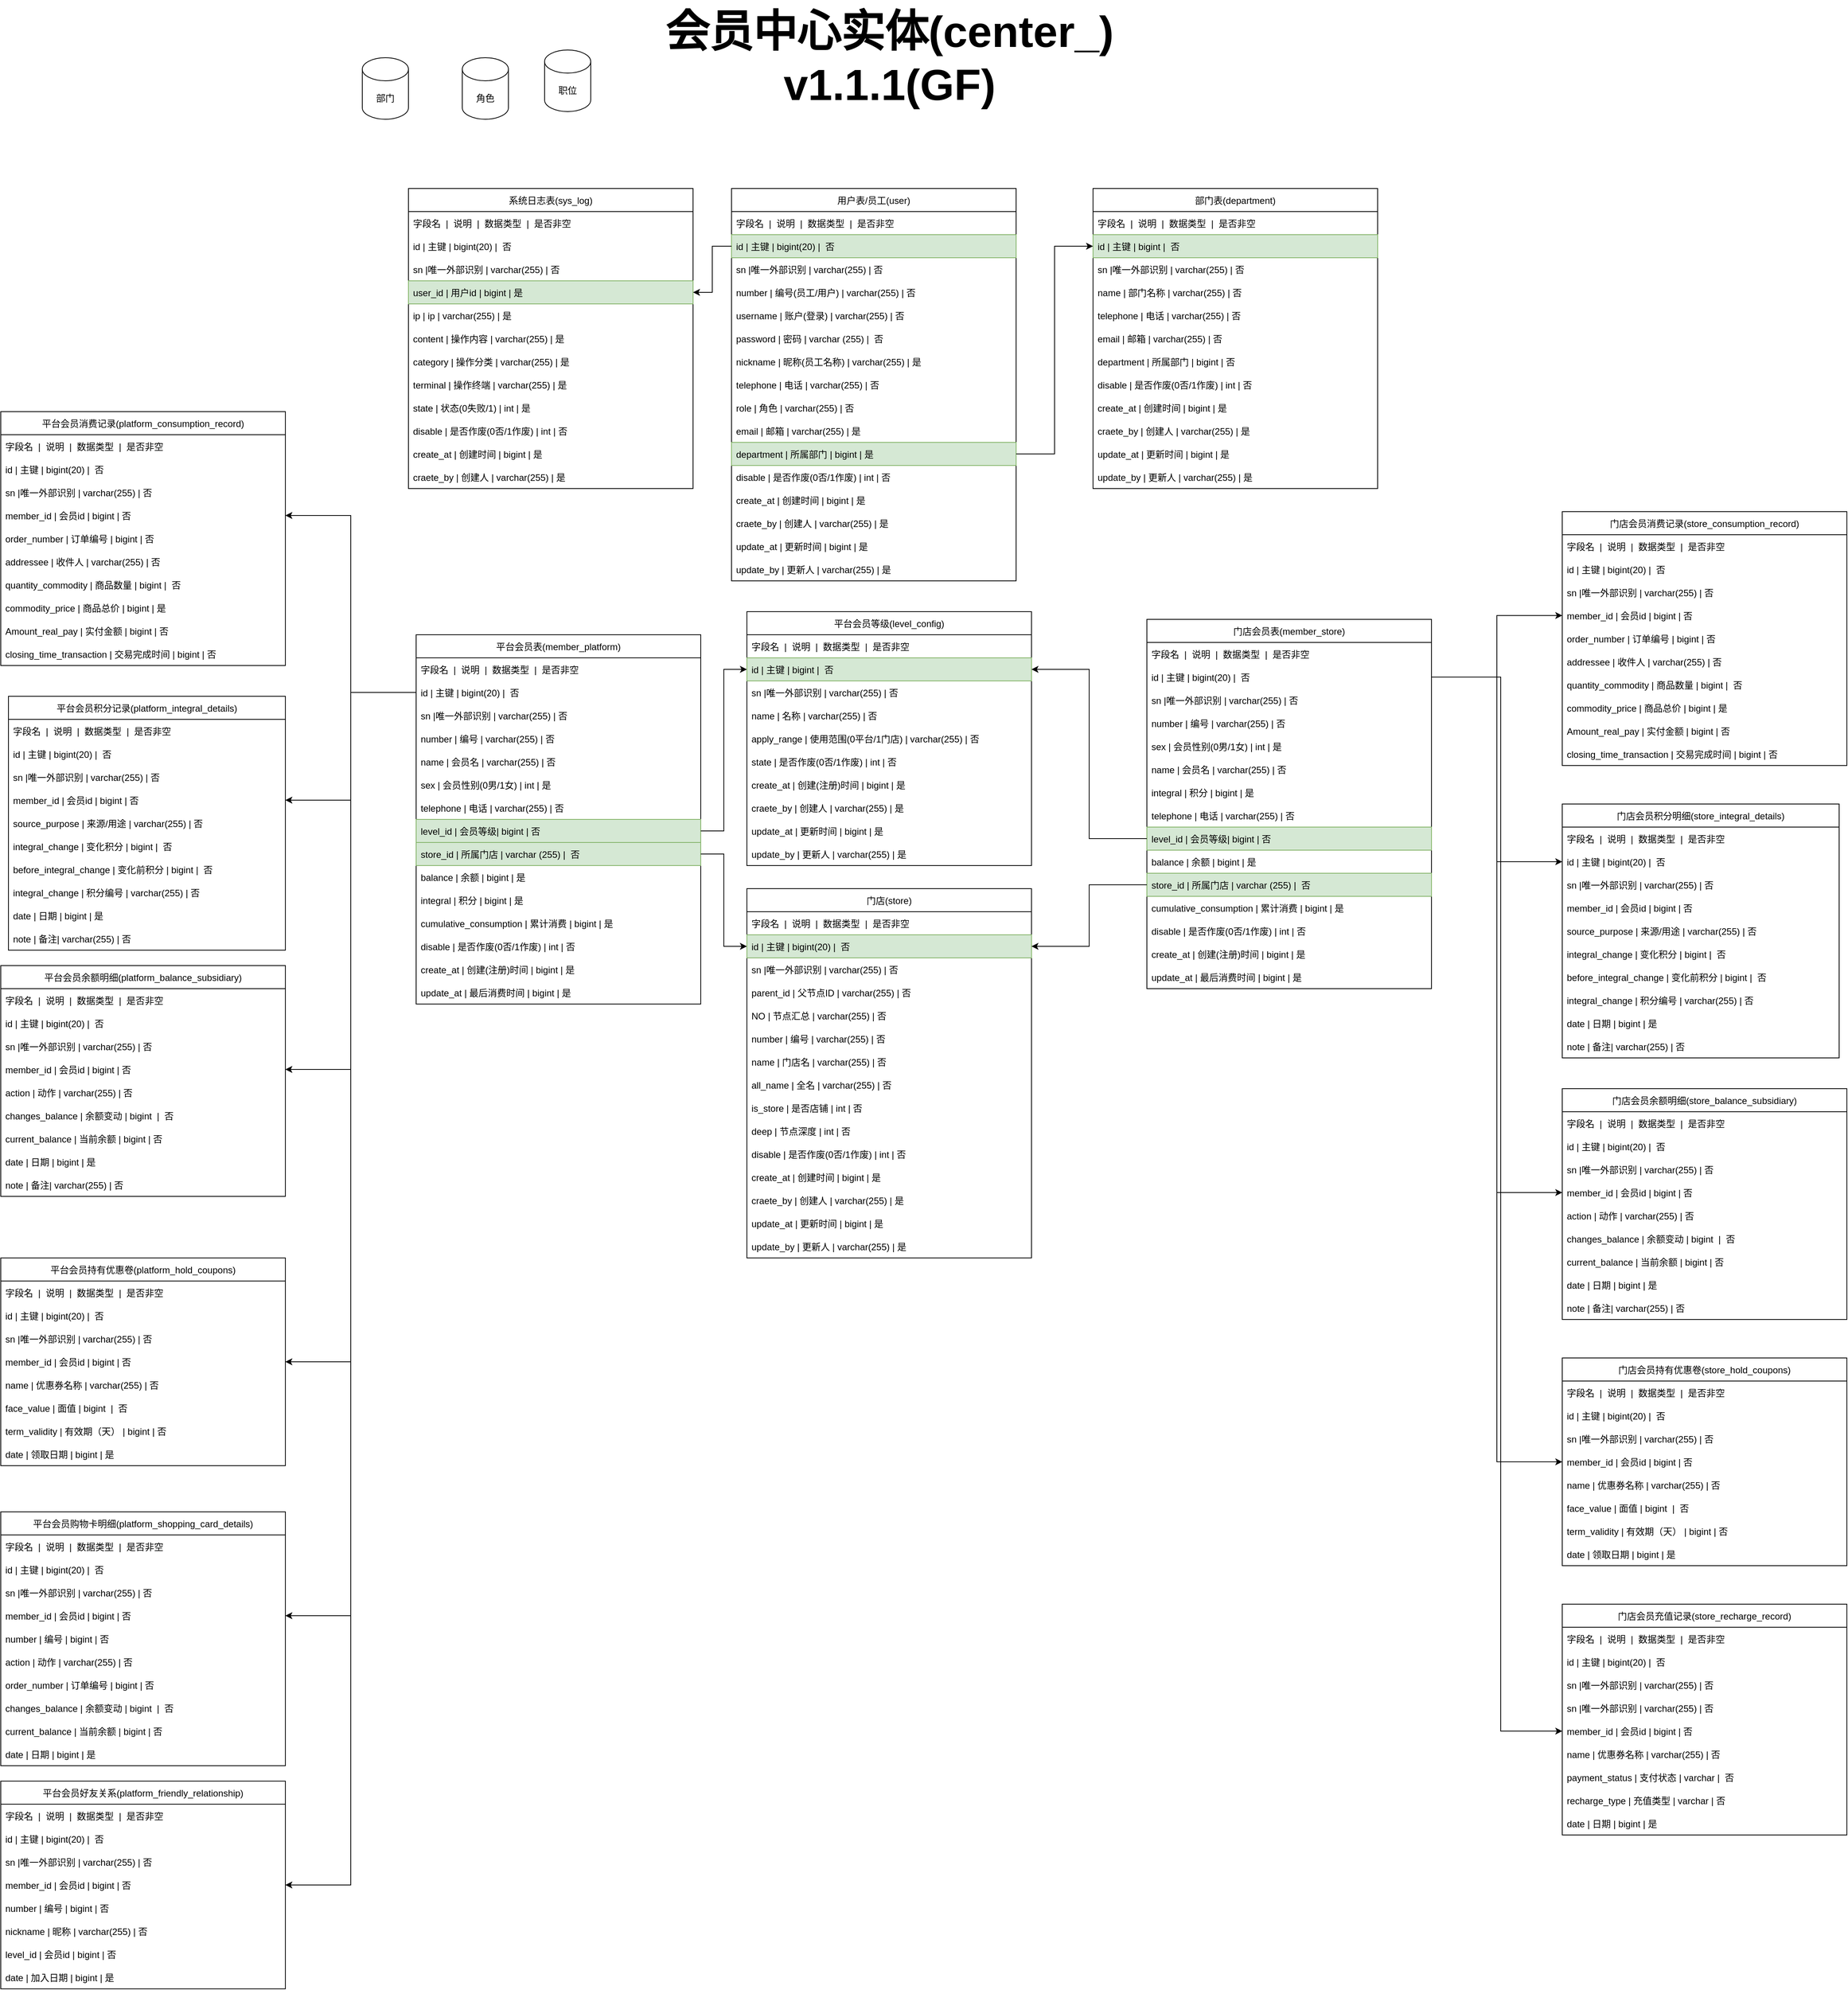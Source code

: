 <mxfile version="20.4.0" type="github">
  <diagram id="sI_Y1GV-eMA6kngm9zq1" name="第 1 页">
    <mxGraphModel dx="3685" dy="2246" grid="1" gridSize="10" guides="1" tooltips="1" connect="1" arrows="1" fold="1" page="1" pageScale="1" pageWidth="827" pageHeight="1169" math="0" shadow="0">
      <root>
        <mxCell id="0" />
        <mxCell id="1" parent="0" />
        <mxCell id="dPkmCBX09Qdh__wMUIUd-1" value="&lt;font size=&quot;1&quot; color=&quot;#000000&quot;&gt;&lt;b style=&quot;font-size: 57px;&quot;&gt;会员中心实体(&lt;/b&gt;&lt;/font&gt;&lt;b style=&quot;color: rgb(0, 0, 0); font-size: 57px;&quot;&gt;center_)&lt;/b&gt;&lt;font size=&quot;1&quot; color=&quot;#000000&quot;&gt;&lt;b style=&quot;font-size: 57px;&quot;&gt;&lt;br&gt;&lt;/b&gt;&lt;/font&gt;&lt;font size=&quot;1&quot; color=&quot;#000000&quot;&gt;&lt;b style=&quot;font-size: 57px;&quot;&gt;v1.1.1(&lt;/b&gt;&lt;/font&gt;&lt;b style=&quot;color: rgb(0, 0, 0); font-size: 57px;&quot;&gt;GF&lt;/b&gt;&lt;font size=&quot;1&quot; color=&quot;#000000&quot;&gt;&lt;b style=&quot;font-size: 57px;&quot;&gt;)&lt;/b&gt;&lt;/font&gt;" style="text;html=1;align=center;verticalAlign=middle;resizable=0;points=[];autosize=1;strokeColor=none;fillColor=none;fontSize=13;fontColor=#CCCCCC;" parent="1" vertex="1">
          <mxGeometry x="-270" y="-1165" width="610" height="150" as="geometry" />
        </mxCell>
        <mxCell id="cpaXrOd0vx1lCAqIQ1UL-1" value="用户表/员工(user)" style="swimlane;fontStyle=0;childLayout=stackLayout;horizontal=1;startSize=30;horizontalStack=0;resizeParent=1;resizeParentMax=0;resizeLast=0;collapsible=1;marginBottom=0;" parent="1" vertex="1">
          <mxGeometry x="-170" y="-920" width="370" height="510" as="geometry" />
        </mxCell>
        <mxCell id="cpaXrOd0vx1lCAqIQ1UL-2" value="字段名  |  说明  |  数据类型  |  是否非空" style="text;strokeColor=none;fillColor=none;align=left;verticalAlign=middle;spacingLeft=4;spacingRight=4;overflow=hidden;points=[[0,0.5],[1,0.5]];portConstraint=eastwest;rotatable=0;" parent="cpaXrOd0vx1lCAqIQ1UL-1" vertex="1">
          <mxGeometry y="30" width="370" height="30" as="geometry" />
        </mxCell>
        <mxCell id="cpaXrOd0vx1lCAqIQ1UL-3" value="id | 主键 | bigint(20) |  否" style="text;strokeColor=#82b366;fillColor=#d5e8d4;align=left;verticalAlign=middle;spacingLeft=4;spacingRight=4;overflow=hidden;points=[[0,0.5],[1,0.5]];portConstraint=eastwest;rotatable=0;" parent="cpaXrOd0vx1lCAqIQ1UL-1" vertex="1">
          <mxGeometry y="60" width="370" height="30" as="geometry" />
        </mxCell>
        <mxCell id="cpaXrOd0vx1lCAqIQ1UL-5" value="sn |唯一外部识别 | varchar(255) | 否" style="text;strokeColor=none;fillColor=none;align=left;verticalAlign=middle;spacingLeft=4;spacingRight=4;overflow=hidden;points=[[0,0.5],[1,0.5]];portConstraint=eastwest;rotatable=0;" parent="cpaXrOd0vx1lCAqIQ1UL-1" vertex="1">
          <mxGeometry y="90" width="370" height="30" as="geometry" />
        </mxCell>
        <mxCell id="cpaXrOd0vx1lCAqIQ1UL-66" value="number | 编号(员工/用户) | varchar(255) | 否" style="text;strokeColor=none;fillColor=none;align=left;verticalAlign=middle;spacingLeft=4;spacingRight=4;overflow=hidden;points=[[0,0.5],[1,0.5]];portConstraint=eastwest;rotatable=0;" parent="cpaXrOd0vx1lCAqIQ1UL-1" vertex="1">
          <mxGeometry y="120" width="370" height="30" as="geometry" />
        </mxCell>
        <mxCell id="cpaXrOd0vx1lCAqIQ1UL-4" value="username | 账户(登录) | varchar(255) | 否  " style="text;strokeColor=none;fillColor=none;align=left;verticalAlign=middle;spacingLeft=4;spacingRight=4;overflow=hidden;points=[[0,0.5],[1,0.5]];portConstraint=eastwest;rotatable=0;" parent="cpaXrOd0vx1lCAqIQ1UL-1" vertex="1">
          <mxGeometry y="150" width="370" height="30" as="geometry" />
        </mxCell>
        <mxCell id="cpaXrOd0vx1lCAqIQ1UL-6" value="password | 密码 | varchar (255) |  否" style="text;strokeColor=none;fillColor=none;align=left;verticalAlign=middle;spacingLeft=4;spacingRight=4;overflow=hidden;points=[[0,0.5],[1,0.5]];portConstraint=eastwest;rotatable=0;" parent="cpaXrOd0vx1lCAqIQ1UL-1" vertex="1">
          <mxGeometry y="180" width="370" height="30" as="geometry" />
        </mxCell>
        <mxCell id="cpaXrOd0vx1lCAqIQ1UL-7" value="nickname | 昵称(员工名称) | varchar(255) | 是" style="text;strokeColor=none;fillColor=none;align=left;verticalAlign=middle;spacingLeft=4;spacingRight=4;overflow=hidden;points=[[0,0.5],[1,0.5]];portConstraint=eastwest;rotatable=0;" parent="cpaXrOd0vx1lCAqIQ1UL-1" vertex="1">
          <mxGeometry y="210" width="370" height="30" as="geometry" />
        </mxCell>
        <mxCell id="cpaXrOd0vx1lCAqIQ1UL-8" value="telephone | 电话 | varchar(255) | 否" style="text;strokeColor=none;fillColor=none;align=left;verticalAlign=middle;spacingLeft=4;spacingRight=4;overflow=hidden;points=[[0,0.5],[1,0.5]];portConstraint=eastwest;rotatable=0;" parent="cpaXrOd0vx1lCAqIQ1UL-1" vertex="1">
          <mxGeometry y="240" width="370" height="30" as="geometry" />
        </mxCell>
        <mxCell id="cpaXrOd0vx1lCAqIQ1UL-83" value="role | 角色 | varchar(255) | 否" style="text;strokeColor=none;fillColor=none;align=left;verticalAlign=middle;spacingLeft=4;spacingRight=4;overflow=hidden;points=[[0,0.5],[1,0.5]];portConstraint=eastwest;rotatable=0;" parent="cpaXrOd0vx1lCAqIQ1UL-1" vertex="1">
          <mxGeometry y="270" width="370" height="30" as="geometry" />
        </mxCell>
        <mxCell id="cpaXrOd0vx1lCAqIQ1UL-9" value="email | 邮箱 | varchar(255) | 是" style="text;strokeColor=none;fillColor=none;align=left;verticalAlign=middle;spacingLeft=4;spacingRight=4;overflow=hidden;points=[[0,0.5],[1,0.5]];portConstraint=eastwest;rotatable=0;" parent="cpaXrOd0vx1lCAqIQ1UL-1" vertex="1">
          <mxGeometry y="300" width="370" height="30" as="geometry" />
        </mxCell>
        <mxCell id="cpaXrOd0vx1lCAqIQ1UL-11" value="department | 所属部门 | bigint | 是" style="text;strokeColor=#82b366;fillColor=#d5e8d4;align=left;verticalAlign=middle;spacingLeft=4;spacingRight=4;overflow=hidden;points=[[0,0.5],[1,0.5]];portConstraint=eastwest;rotatable=0;" parent="cpaXrOd0vx1lCAqIQ1UL-1" vertex="1">
          <mxGeometry y="330" width="370" height="30" as="geometry" />
        </mxCell>
        <mxCell id="cpaXrOd0vx1lCAqIQ1UL-10" value="disable | 是否作废(0否/1作废) | int | 否" style="text;strokeColor=none;fillColor=none;align=left;verticalAlign=middle;spacingLeft=4;spacingRight=4;overflow=hidden;points=[[0,0.5],[1,0.5]];portConstraint=eastwest;rotatable=0;" parent="cpaXrOd0vx1lCAqIQ1UL-1" vertex="1">
          <mxGeometry y="360" width="370" height="30" as="geometry" />
        </mxCell>
        <mxCell id="cpaXrOd0vx1lCAqIQ1UL-24" value="create_at | 创建时间 | bigint | 是" style="text;strokeColor=none;fillColor=none;align=left;verticalAlign=middle;spacingLeft=4;spacingRight=4;overflow=hidden;points=[[0,0.5],[1,0.5]];portConstraint=eastwest;rotatable=0;" parent="cpaXrOd0vx1lCAqIQ1UL-1" vertex="1">
          <mxGeometry y="390" width="370" height="30" as="geometry" />
        </mxCell>
        <mxCell id="cpaXrOd0vx1lCAqIQ1UL-27" value="craete_by | 创建人 | varchar(255) | 是" style="text;strokeColor=none;fillColor=none;align=left;verticalAlign=middle;spacingLeft=4;spacingRight=4;overflow=hidden;points=[[0,0.5],[1,0.5]];portConstraint=eastwest;rotatable=0;" parent="cpaXrOd0vx1lCAqIQ1UL-1" vertex="1">
          <mxGeometry y="420" width="370" height="30" as="geometry" />
        </mxCell>
        <mxCell id="cpaXrOd0vx1lCAqIQ1UL-26" value="update_at | 更新时间 | bigint | 是" style="text;strokeColor=none;fillColor=none;align=left;verticalAlign=middle;spacingLeft=4;spacingRight=4;overflow=hidden;points=[[0,0.5],[1,0.5]];portConstraint=eastwest;rotatable=0;" parent="cpaXrOd0vx1lCAqIQ1UL-1" vertex="1">
          <mxGeometry y="450" width="370" height="30" as="geometry" />
        </mxCell>
        <mxCell id="cpaXrOd0vx1lCAqIQ1UL-25" value="update_by | 更新人 | varchar(255) | 是" style="text;strokeColor=none;fillColor=none;align=left;verticalAlign=middle;spacingLeft=4;spacingRight=4;overflow=hidden;points=[[0,0.5],[1,0.5]];portConstraint=eastwest;rotatable=0;" parent="cpaXrOd0vx1lCAqIQ1UL-1" vertex="1">
          <mxGeometry y="480" width="370" height="30" as="geometry" />
        </mxCell>
        <mxCell id="cpaXrOd0vx1lCAqIQ1UL-12" value="部门表(department)" style="swimlane;fontStyle=0;childLayout=stackLayout;horizontal=1;startSize=30;horizontalStack=0;resizeParent=1;resizeParentMax=0;resizeLast=0;collapsible=1;marginBottom=0;" parent="1" vertex="1">
          <mxGeometry x="300" y="-920" width="370" height="390" as="geometry" />
        </mxCell>
        <mxCell id="cpaXrOd0vx1lCAqIQ1UL-13" value="字段名  |  说明  |  数据类型  |  是否非空" style="text;strokeColor=none;fillColor=none;align=left;verticalAlign=middle;spacingLeft=4;spacingRight=4;overflow=hidden;points=[[0,0.5],[1,0.5]];portConstraint=eastwest;rotatable=0;" parent="cpaXrOd0vx1lCAqIQ1UL-12" vertex="1">
          <mxGeometry y="30" width="370" height="30" as="geometry" />
        </mxCell>
        <mxCell id="cpaXrOd0vx1lCAqIQ1UL-14" value="id | 主键 | bigint |  否" style="text;strokeColor=#82b366;fillColor=#d5e8d4;align=left;verticalAlign=middle;spacingLeft=4;spacingRight=4;overflow=hidden;points=[[0,0.5],[1,0.5]];portConstraint=eastwest;rotatable=0;" parent="cpaXrOd0vx1lCAqIQ1UL-12" vertex="1">
          <mxGeometry y="60" width="370" height="30" as="geometry" />
        </mxCell>
        <mxCell id="cpaXrOd0vx1lCAqIQ1UL-15" value="sn |唯一外部识别 | varchar(255) | 否" style="text;strokeColor=none;fillColor=none;align=left;verticalAlign=middle;spacingLeft=4;spacingRight=4;overflow=hidden;points=[[0,0.5],[1,0.5]];portConstraint=eastwest;rotatable=0;" parent="cpaXrOd0vx1lCAqIQ1UL-12" vertex="1">
          <mxGeometry y="90" width="370" height="30" as="geometry" />
        </mxCell>
        <mxCell id="cpaXrOd0vx1lCAqIQ1UL-17" value="name | 部门名称 | varchar(255) | 否" style="text;strokeColor=none;fillColor=none;align=left;verticalAlign=middle;spacingLeft=4;spacingRight=4;overflow=hidden;points=[[0,0.5],[1,0.5]];portConstraint=eastwest;rotatable=0;" parent="cpaXrOd0vx1lCAqIQ1UL-12" vertex="1">
          <mxGeometry y="120" width="370" height="30" as="geometry" />
        </mxCell>
        <mxCell id="cpaXrOd0vx1lCAqIQ1UL-19" value="telephone | 电话 | varchar(255) | 否" style="text;strokeColor=none;fillColor=none;align=left;verticalAlign=middle;spacingLeft=4;spacingRight=4;overflow=hidden;points=[[0,0.5],[1,0.5]];portConstraint=eastwest;rotatable=0;" parent="cpaXrOd0vx1lCAqIQ1UL-12" vertex="1">
          <mxGeometry y="150" width="370" height="30" as="geometry" />
        </mxCell>
        <mxCell id="cpaXrOd0vx1lCAqIQ1UL-20" value="email | 邮箱 | varchar(255) | 否" style="text;strokeColor=none;fillColor=none;align=left;verticalAlign=middle;spacingLeft=4;spacingRight=4;overflow=hidden;points=[[0,0.5],[1,0.5]];portConstraint=eastwest;rotatable=0;" parent="cpaXrOd0vx1lCAqIQ1UL-12" vertex="1">
          <mxGeometry y="180" width="370" height="30" as="geometry" />
        </mxCell>
        <mxCell id="cpaXrOd0vx1lCAqIQ1UL-21" value="department | 所属部门 | bigint | 否" style="text;strokeColor=none;fillColor=none;align=left;verticalAlign=middle;spacingLeft=4;spacingRight=4;overflow=hidden;points=[[0,0.5],[1,0.5]];portConstraint=eastwest;rotatable=0;" parent="cpaXrOd0vx1lCAqIQ1UL-12" vertex="1">
          <mxGeometry y="210" width="370" height="30" as="geometry" />
        </mxCell>
        <mxCell id="cpaXrOd0vx1lCAqIQ1UL-22" value="disable | 是否作废(0否/1作废) | int | 否" style="text;strokeColor=none;fillColor=none;align=left;verticalAlign=middle;spacingLeft=4;spacingRight=4;overflow=hidden;points=[[0,0.5],[1,0.5]];portConstraint=eastwest;rotatable=0;" parent="cpaXrOd0vx1lCAqIQ1UL-12" vertex="1">
          <mxGeometry y="240" width="370" height="30" as="geometry" />
        </mxCell>
        <mxCell id="cpaXrOd0vx1lCAqIQ1UL-28" value="create_at | 创建时间 | bigint | 是" style="text;strokeColor=none;fillColor=none;align=left;verticalAlign=middle;spacingLeft=4;spacingRight=4;overflow=hidden;points=[[0,0.5],[1,0.5]];portConstraint=eastwest;rotatable=0;" parent="cpaXrOd0vx1lCAqIQ1UL-12" vertex="1">
          <mxGeometry y="270" width="370" height="30" as="geometry" />
        </mxCell>
        <mxCell id="cpaXrOd0vx1lCAqIQ1UL-29" value="craete_by | 创建人 | varchar(255) | 是" style="text;strokeColor=none;fillColor=none;align=left;verticalAlign=middle;spacingLeft=4;spacingRight=4;overflow=hidden;points=[[0,0.5],[1,0.5]];portConstraint=eastwest;rotatable=0;" parent="cpaXrOd0vx1lCAqIQ1UL-12" vertex="1">
          <mxGeometry y="300" width="370" height="30" as="geometry" />
        </mxCell>
        <mxCell id="cpaXrOd0vx1lCAqIQ1UL-30" value="update_at | 更新时间 | bigint | 是" style="text;strokeColor=none;fillColor=none;align=left;verticalAlign=middle;spacingLeft=4;spacingRight=4;overflow=hidden;points=[[0,0.5],[1,0.5]];portConstraint=eastwest;rotatable=0;" parent="cpaXrOd0vx1lCAqIQ1UL-12" vertex="1">
          <mxGeometry y="330" width="370" height="30" as="geometry" />
        </mxCell>
        <mxCell id="cpaXrOd0vx1lCAqIQ1UL-31" value="update_by | 更新人 | varchar(255) | 是" style="text;strokeColor=none;fillColor=none;align=left;verticalAlign=middle;spacingLeft=4;spacingRight=4;overflow=hidden;points=[[0,0.5],[1,0.5]];portConstraint=eastwest;rotatable=0;" parent="cpaXrOd0vx1lCAqIQ1UL-12" vertex="1">
          <mxGeometry y="360" width="370" height="30" as="geometry" />
        </mxCell>
        <mxCell id="cpaXrOd0vx1lCAqIQ1UL-23" style="edgeStyle=orthogonalEdgeStyle;rounded=0;orthogonalLoop=1;jettySize=auto;html=1;" parent="1" source="cpaXrOd0vx1lCAqIQ1UL-11" target="cpaXrOd0vx1lCAqIQ1UL-14" edge="1">
          <mxGeometry relative="1" as="geometry" />
        </mxCell>
        <mxCell id="cpaXrOd0vx1lCAqIQ1UL-32" value="系统日志表(sys_log)" style="swimlane;fontStyle=0;childLayout=stackLayout;horizontal=1;startSize=30;horizontalStack=0;resizeParent=1;resizeParentMax=0;resizeLast=0;collapsible=1;marginBottom=0;" parent="1" vertex="1">
          <mxGeometry x="-590" y="-920" width="370" height="390" as="geometry" />
        </mxCell>
        <mxCell id="cpaXrOd0vx1lCAqIQ1UL-33" value="字段名  |  说明  |  数据类型  |  是否非空" style="text;strokeColor=none;fillColor=none;align=left;verticalAlign=middle;spacingLeft=4;spacingRight=4;overflow=hidden;points=[[0,0.5],[1,0.5]];portConstraint=eastwest;rotatable=0;" parent="cpaXrOd0vx1lCAqIQ1UL-32" vertex="1">
          <mxGeometry y="30" width="370" height="30" as="geometry" />
        </mxCell>
        <mxCell id="cpaXrOd0vx1lCAqIQ1UL-34" value="id | 主键 | bigint(20) |  否" style="text;strokeColor=none;fillColor=none;align=left;verticalAlign=middle;spacingLeft=4;spacingRight=4;overflow=hidden;points=[[0,0.5],[1,0.5]];portConstraint=eastwest;rotatable=0;" parent="cpaXrOd0vx1lCAqIQ1UL-32" vertex="1">
          <mxGeometry y="60" width="370" height="30" as="geometry" />
        </mxCell>
        <mxCell id="cpaXrOd0vx1lCAqIQ1UL-35" value="sn |唯一外部识别 | varchar(255) | 否" style="text;strokeColor=none;fillColor=none;align=left;verticalAlign=middle;spacingLeft=4;spacingRight=4;overflow=hidden;points=[[0,0.5],[1,0.5]];portConstraint=eastwest;rotatable=0;" parent="cpaXrOd0vx1lCAqIQ1UL-32" vertex="1">
          <mxGeometry y="90" width="370" height="30" as="geometry" />
        </mxCell>
        <mxCell id="cpaXrOd0vx1lCAqIQ1UL-36" value="user_id | 用户id | bigint | 是" style="text;strokeColor=#82b366;fillColor=#d5e8d4;align=left;verticalAlign=middle;spacingLeft=4;spacingRight=4;overflow=hidden;points=[[0,0.5],[1,0.5]];portConstraint=eastwest;rotatable=0;" parent="cpaXrOd0vx1lCAqIQ1UL-32" vertex="1">
          <mxGeometry y="120" width="370" height="30" as="geometry" />
        </mxCell>
        <mxCell id="cpaXrOd0vx1lCAqIQ1UL-37" value="ip | ip | varchar(255) | 是" style="text;strokeColor=none;fillColor=none;align=left;verticalAlign=middle;spacingLeft=4;spacingRight=4;overflow=hidden;points=[[0,0.5],[1,0.5]];portConstraint=eastwest;rotatable=0;" parent="cpaXrOd0vx1lCAqIQ1UL-32" vertex="1">
          <mxGeometry y="150" width="370" height="30" as="geometry" />
        </mxCell>
        <mxCell id="cpaXrOd0vx1lCAqIQ1UL-38" value="content | 操作内容 | varchar(255) | 是" style="text;strokeColor=none;fillColor=none;align=left;verticalAlign=middle;spacingLeft=4;spacingRight=4;overflow=hidden;points=[[0,0.5],[1,0.5]];portConstraint=eastwest;rotatable=0;" parent="cpaXrOd0vx1lCAqIQ1UL-32" vertex="1">
          <mxGeometry y="180" width="370" height="30" as="geometry" />
        </mxCell>
        <mxCell id="cpaXrOd0vx1lCAqIQ1UL-48" value="category | 操作分类 | varchar(255) | 是" style="text;strokeColor=none;fillColor=none;align=left;verticalAlign=middle;spacingLeft=4;spacingRight=4;overflow=hidden;points=[[0,0.5],[1,0.5]];portConstraint=eastwest;rotatable=0;" parent="cpaXrOd0vx1lCAqIQ1UL-32" vertex="1">
          <mxGeometry y="210" width="370" height="30" as="geometry" />
        </mxCell>
        <mxCell id="cpaXrOd0vx1lCAqIQ1UL-49" value="terminal | 操作终端 | varchar(255) | 是" style="text;strokeColor=none;fillColor=none;align=left;verticalAlign=middle;spacingLeft=4;spacingRight=4;overflow=hidden;points=[[0,0.5],[1,0.5]];portConstraint=eastwest;rotatable=0;" parent="cpaXrOd0vx1lCAqIQ1UL-32" vertex="1">
          <mxGeometry y="240" width="370" height="30" as="geometry" />
        </mxCell>
        <mxCell id="cpaXrOd0vx1lCAqIQ1UL-50" value="state | 状态(0失败/1) | int | 是" style="text;strokeColor=none;fillColor=none;align=left;verticalAlign=middle;spacingLeft=4;spacingRight=4;overflow=hidden;points=[[0,0.5],[1,0.5]];portConstraint=eastwest;rotatable=0;" parent="cpaXrOd0vx1lCAqIQ1UL-32" vertex="1">
          <mxGeometry y="270" width="370" height="30" as="geometry" />
        </mxCell>
        <mxCell id="cpaXrOd0vx1lCAqIQ1UL-42" value="disable | 是否作废(0否/1作废) | int | 否" style="text;strokeColor=none;fillColor=none;align=left;verticalAlign=middle;spacingLeft=4;spacingRight=4;overflow=hidden;points=[[0,0.5],[1,0.5]];portConstraint=eastwest;rotatable=0;" parent="cpaXrOd0vx1lCAqIQ1UL-32" vertex="1">
          <mxGeometry y="300" width="370" height="30" as="geometry" />
        </mxCell>
        <mxCell id="cpaXrOd0vx1lCAqIQ1UL-43" value="create_at | 创建时间 | bigint | 是" style="text;strokeColor=none;fillColor=none;align=left;verticalAlign=middle;spacingLeft=4;spacingRight=4;overflow=hidden;points=[[0,0.5],[1,0.5]];portConstraint=eastwest;rotatable=0;" parent="cpaXrOd0vx1lCAqIQ1UL-32" vertex="1">
          <mxGeometry y="330" width="370" height="30" as="geometry" />
        </mxCell>
        <mxCell id="cpaXrOd0vx1lCAqIQ1UL-44" value="craete_by | 创建人 | varchar(255) | 是" style="text;strokeColor=none;fillColor=none;align=left;verticalAlign=middle;spacingLeft=4;spacingRight=4;overflow=hidden;points=[[0,0.5],[1,0.5]];portConstraint=eastwest;rotatable=0;" parent="cpaXrOd0vx1lCAqIQ1UL-32" vertex="1">
          <mxGeometry y="360" width="370" height="30" as="geometry" />
        </mxCell>
        <mxCell id="cpaXrOd0vx1lCAqIQ1UL-47" style="edgeStyle=orthogonalEdgeStyle;rounded=0;orthogonalLoop=1;jettySize=auto;html=1;" parent="1" source="cpaXrOd0vx1lCAqIQ1UL-3" target="cpaXrOd0vx1lCAqIQ1UL-36" edge="1">
          <mxGeometry relative="1" as="geometry" />
        </mxCell>
        <mxCell id="cpaXrOd0vx1lCAqIQ1UL-51" value="平台会员表(member_platform)" style="swimlane;fontStyle=0;childLayout=stackLayout;horizontal=1;startSize=30;horizontalStack=0;resizeParent=1;resizeParentMax=0;resizeLast=0;collapsible=1;marginBottom=0;" parent="1" vertex="1">
          <mxGeometry x="-580" y="-340" width="370" height="480" as="geometry" />
        </mxCell>
        <mxCell id="cpaXrOd0vx1lCAqIQ1UL-52" value="字段名  |  说明  |  数据类型  |  是否非空" style="text;strokeColor=none;fillColor=none;align=left;verticalAlign=middle;spacingLeft=4;spacingRight=4;overflow=hidden;points=[[0,0.5],[1,0.5]];portConstraint=eastwest;rotatable=0;" parent="cpaXrOd0vx1lCAqIQ1UL-51" vertex="1">
          <mxGeometry y="30" width="370" height="30" as="geometry" />
        </mxCell>
        <mxCell id="cpaXrOd0vx1lCAqIQ1UL-53" value="id | 主键 | bigint(20) |  否" style="text;align=left;verticalAlign=middle;spacingLeft=4;spacingRight=4;overflow=hidden;points=[[0,0.5],[1,0.5]];portConstraint=eastwest;rotatable=0;" parent="cpaXrOd0vx1lCAqIQ1UL-51" vertex="1">
          <mxGeometry y="60" width="370" height="30" as="geometry" />
        </mxCell>
        <mxCell id="cpaXrOd0vx1lCAqIQ1UL-54" value="sn |唯一外部识别 | varchar(255) | 否" style="text;strokeColor=none;fillColor=none;align=left;verticalAlign=middle;spacingLeft=4;spacingRight=4;overflow=hidden;points=[[0,0.5],[1,0.5]];portConstraint=eastwest;rotatable=0;" parent="cpaXrOd0vx1lCAqIQ1UL-51" vertex="1">
          <mxGeometry y="90" width="370" height="30" as="geometry" />
        </mxCell>
        <mxCell id="cpaXrOd0vx1lCAqIQ1UL-84" value="number | 编号 | varchar(255) | 否" style="text;strokeColor=none;fillColor=none;align=left;verticalAlign=middle;spacingLeft=4;spacingRight=4;overflow=hidden;points=[[0,0.5],[1,0.5]];portConstraint=eastwest;rotatable=0;" parent="cpaXrOd0vx1lCAqIQ1UL-51" vertex="1">
          <mxGeometry y="120" width="370" height="30" as="geometry" />
        </mxCell>
        <mxCell id="cpaXrOd0vx1lCAqIQ1UL-55" value="name | 会员名 | varchar(255) | 否  " style="text;strokeColor=none;fillColor=none;align=left;verticalAlign=middle;spacingLeft=4;spacingRight=4;overflow=hidden;points=[[0,0.5],[1,0.5]];portConstraint=eastwest;rotatable=0;" parent="cpaXrOd0vx1lCAqIQ1UL-51" vertex="1">
          <mxGeometry y="150" width="370" height="30" as="geometry" />
        </mxCell>
        <mxCell id="cpaXrOd0vx1lCAqIQ1UL-85" value="sex | 会员性别(0男/1女) | int | 是" style="text;strokeColor=none;fillColor=none;align=left;verticalAlign=middle;spacingLeft=4;spacingRight=4;overflow=hidden;points=[[0,0.5],[1,0.5]];portConstraint=eastwest;rotatable=0;" parent="cpaXrOd0vx1lCAqIQ1UL-51" vertex="1">
          <mxGeometry y="180" width="370" height="30" as="geometry" />
        </mxCell>
        <mxCell id="cpaXrOd0vx1lCAqIQ1UL-58" value="telephone | 电话 | varchar(255) | 否" style="text;strokeColor=none;fillColor=none;align=left;verticalAlign=middle;spacingLeft=4;spacingRight=4;overflow=hidden;points=[[0,0.5],[1,0.5]];portConstraint=eastwest;rotatable=0;" parent="cpaXrOd0vx1lCAqIQ1UL-51" vertex="1">
          <mxGeometry y="210" width="370" height="30" as="geometry" />
        </mxCell>
        <mxCell id="cpaXrOd0vx1lCAqIQ1UL-59" value="level_id | 会员等级| bigint | 否" style="text;strokeColor=#82b366;fillColor=#d5e8d4;align=left;verticalAlign=middle;spacingLeft=4;spacingRight=4;overflow=hidden;points=[[0,0.5],[1,0.5]];portConstraint=eastwest;rotatable=0;" parent="cpaXrOd0vx1lCAqIQ1UL-51" vertex="1">
          <mxGeometry y="240" width="370" height="30" as="geometry" />
        </mxCell>
        <mxCell id="cpaXrOd0vx1lCAqIQ1UL-56" value="store_id | 所属门店 | varchar (255) |  否" style="text;strokeColor=#82b366;fillColor=#d5e8d4;align=left;verticalAlign=middle;spacingLeft=4;spacingRight=4;overflow=hidden;points=[[0,0.5],[1,0.5]];portConstraint=eastwest;rotatable=0;" parent="cpaXrOd0vx1lCAqIQ1UL-51" vertex="1">
          <mxGeometry y="270" width="370" height="30" as="geometry" />
        </mxCell>
        <mxCell id="cpaXrOd0vx1lCAqIQ1UL-57" value="balance | 余额 | bigint | 是" style="text;strokeColor=none;fillColor=none;align=left;verticalAlign=middle;spacingLeft=4;spacingRight=4;overflow=hidden;points=[[0,0.5],[1,0.5]];portConstraint=eastwest;rotatable=0;" parent="cpaXrOd0vx1lCAqIQ1UL-51" vertex="1">
          <mxGeometry y="300" width="370" height="30" as="geometry" />
        </mxCell>
        <mxCell id="cpaXrOd0vx1lCAqIQ1UL-60" value="integral | 积分 | bigint | 是" style="text;align=left;verticalAlign=middle;spacingLeft=4;spacingRight=4;overflow=hidden;points=[[0,0.5],[1,0.5]];portConstraint=eastwest;rotatable=0;" parent="cpaXrOd0vx1lCAqIQ1UL-51" vertex="1">
          <mxGeometry y="330" width="370" height="30" as="geometry" />
        </mxCell>
        <mxCell id="cpaXrOd0vx1lCAqIQ1UL-102" value="cumulative_consumption | 累计消费 | bigint | 是" style="text;strokeColor=none;fillColor=none;align=left;verticalAlign=middle;spacingLeft=4;spacingRight=4;overflow=hidden;points=[[0,0.5],[1,0.5]];portConstraint=eastwest;rotatable=0;" parent="cpaXrOd0vx1lCAqIQ1UL-51" vertex="1">
          <mxGeometry y="360" width="370" height="30" as="geometry" />
        </mxCell>
        <mxCell id="cpaXrOd0vx1lCAqIQ1UL-61" value="disable | 是否作废(0否/1作废) | int | 否" style="text;strokeColor=none;fillColor=none;align=left;verticalAlign=middle;spacingLeft=4;spacingRight=4;overflow=hidden;points=[[0,0.5],[1,0.5]];portConstraint=eastwest;rotatable=0;" parent="cpaXrOd0vx1lCAqIQ1UL-51" vertex="1">
          <mxGeometry y="390" width="370" height="30" as="geometry" />
        </mxCell>
        <mxCell id="cpaXrOd0vx1lCAqIQ1UL-62" value="create_at | 创建(注册)时间 | bigint | 是" style="text;strokeColor=none;fillColor=none;align=left;verticalAlign=middle;spacingLeft=4;spacingRight=4;overflow=hidden;points=[[0,0.5],[1,0.5]];portConstraint=eastwest;rotatable=0;" parent="cpaXrOd0vx1lCAqIQ1UL-51" vertex="1">
          <mxGeometry y="420" width="370" height="30" as="geometry" />
        </mxCell>
        <mxCell id="cpaXrOd0vx1lCAqIQ1UL-64" value="update_at | 最后消费时间 | bigint | 是" style="text;strokeColor=none;fillColor=none;align=left;verticalAlign=middle;spacingLeft=4;spacingRight=4;overflow=hidden;points=[[0,0.5],[1,0.5]];portConstraint=eastwest;rotatable=0;" parent="cpaXrOd0vx1lCAqIQ1UL-51" vertex="1">
          <mxGeometry y="450" width="370" height="30" as="geometry" />
        </mxCell>
        <mxCell id="cpaXrOd0vx1lCAqIQ1UL-86" value="平台会员等级(level_config)" style="swimlane;fontStyle=0;childLayout=stackLayout;horizontal=1;startSize=30;horizontalStack=0;resizeParent=1;resizeParentMax=0;resizeLast=0;collapsible=1;marginBottom=0;" parent="1" vertex="1">
          <mxGeometry x="-150" y="-370" width="370" height="330" as="geometry" />
        </mxCell>
        <mxCell id="cpaXrOd0vx1lCAqIQ1UL-87" value="字段名  |  说明  |  数据类型  |  是否非空" style="text;strokeColor=none;fillColor=none;align=left;verticalAlign=middle;spacingLeft=4;spacingRight=4;overflow=hidden;points=[[0,0.5],[1,0.5]];portConstraint=eastwest;rotatable=0;" parent="cpaXrOd0vx1lCAqIQ1UL-86" vertex="1">
          <mxGeometry y="30" width="370" height="30" as="geometry" />
        </mxCell>
        <mxCell id="cpaXrOd0vx1lCAqIQ1UL-88" value="id | 主键 | bigint |  否" style="text;strokeColor=#82b366;fillColor=#d5e8d4;align=left;verticalAlign=middle;spacingLeft=4;spacingRight=4;overflow=hidden;points=[[0,0.5],[1,0.5]];portConstraint=eastwest;rotatable=0;" parent="cpaXrOd0vx1lCAqIQ1UL-86" vertex="1">
          <mxGeometry y="60" width="370" height="30" as="geometry" />
        </mxCell>
        <mxCell id="cpaXrOd0vx1lCAqIQ1UL-89" value="sn |唯一外部识别 | varchar(255) | 否" style="text;strokeColor=none;fillColor=none;align=left;verticalAlign=middle;spacingLeft=4;spacingRight=4;overflow=hidden;points=[[0,0.5],[1,0.5]];portConstraint=eastwest;rotatable=0;" parent="cpaXrOd0vx1lCAqIQ1UL-86" vertex="1">
          <mxGeometry y="90" width="370" height="30" as="geometry" />
        </mxCell>
        <mxCell id="cpaXrOd0vx1lCAqIQ1UL-90" value="name | 名称 | varchar(255) | 否" style="text;strokeColor=none;fillColor=none;align=left;verticalAlign=middle;spacingLeft=4;spacingRight=4;overflow=hidden;points=[[0,0.5],[1,0.5]];portConstraint=eastwest;rotatable=0;" parent="cpaXrOd0vx1lCAqIQ1UL-86" vertex="1">
          <mxGeometry y="120" width="370" height="30" as="geometry" />
        </mxCell>
        <mxCell id="cpaXrOd0vx1lCAqIQ1UL-139" value="apply_range | 使用范围(0平台/1门店) | varchar(255) | 否" style="text;strokeColor=none;fillColor=none;align=left;verticalAlign=middle;spacingLeft=4;spacingRight=4;overflow=hidden;points=[[0,0.5],[1,0.5]];portConstraint=eastwest;rotatable=0;" parent="cpaXrOd0vx1lCAqIQ1UL-86" vertex="1">
          <mxGeometry y="150" width="370" height="30" as="geometry" />
        </mxCell>
        <mxCell id="cpaXrOd0vx1lCAqIQ1UL-91" value="state | 是否作废(0否/1作废) | int | 否" style="text;strokeColor=none;fillColor=none;align=left;verticalAlign=middle;spacingLeft=4;spacingRight=4;overflow=hidden;points=[[0,0.5],[1,0.5]];portConstraint=eastwest;rotatable=0;" parent="cpaXrOd0vx1lCAqIQ1UL-86" vertex="1">
          <mxGeometry y="180" width="370" height="30" as="geometry" />
        </mxCell>
        <mxCell id="cpaXrOd0vx1lCAqIQ1UL-96" value="create_at | 创建(注册)时间 | bigint | 是" style="text;strokeColor=none;fillColor=none;align=left;verticalAlign=middle;spacingLeft=4;spacingRight=4;overflow=hidden;points=[[0,0.5],[1,0.5]];portConstraint=eastwest;rotatable=0;" parent="cpaXrOd0vx1lCAqIQ1UL-86" vertex="1">
          <mxGeometry y="210" width="370" height="30" as="geometry" />
        </mxCell>
        <mxCell id="cpaXrOd0vx1lCAqIQ1UL-97" value="craete_by | 创建人 | varchar(255) | 是" style="text;strokeColor=none;fillColor=none;align=left;verticalAlign=middle;spacingLeft=4;spacingRight=4;overflow=hidden;points=[[0,0.5],[1,0.5]];portConstraint=eastwest;rotatable=0;" parent="cpaXrOd0vx1lCAqIQ1UL-86" vertex="1">
          <mxGeometry y="240" width="370" height="30" as="geometry" />
        </mxCell>
        <mxCell id="cpaXrOd0vx1lCAqIQ1UL-98" value="update_at | 更新时间 | bigint | 是" style="text;strokeColor=none;fillColor=none;align=left;verticalAlign=middle;spacingLeft=4;spacingRight=4;overflow=hidden;points=[[0,0.5],[1,0.5]];portConstraint=eastwest;rotatable=0;" parent="cpaXrOd0vx1lCAqIQ1UL-86" vertex="1">
          <mxGeometry y="270" width="370" height="30" as="geometry" />
        </mxCell>
        <mxCell id="cpaXrOd0vx1lCAqIQ1UL-99" value="update_by | 更新人 | varchar(255) | 是" style="text;strokeColor=none;fillColor=none;align=left;verticalAlign=middle;spacingLeft=4;spacingRight=4;overflow=hidden;points=[[0,0.5],[1,0.5]];portConstraint=eastwest;rotatable=0;" parent="cpaXrOd0vx1lCAqIQ1UL-86" vertex="1">
          <mxGeometry y="300" width="370" height="30" as="geometry" />
        </mxCell>
        <mxCell id="cpaXrOd0vx1lCAqIQ1UL-101" style="edgeStyle=orthogonalEdgeStyle;rounded=0;orthogonalLoop=1;jettySize=auto;html=1;entryX=0;entryY=0.5;entryDx=0;entryDy=0;" parent="1" source="cpaXrOd0vx1lCAqIQ1UL-59" target="cpaXrOd0vx1lCAqIQ1UL-88" edge="1">
          <mxGeometry relative="1" as="geometry" />
        </mxCell>
        <mxCell id="cpaXrOd0vx1lCAqIQ1UL-103" value="门店(store)" style="swimlane;fontStyle=0;childLayout=stackLayout;horizontal=1;startSize=30;horizontalStack=0;resizeParent=1;resizeParentMax=0;resizeLast=0;collapsible=1;marginBottom=0;" parent="1" vertex="1">
          <mxGeometry x="-150" y="-10" width="370" height="480" as="geometry" />
        </mxCell>
        <mxCell id="cpaXrOd0vx1lCAqIQ1UL-104" value="字段名  |  说明  |  数据类型  |  是否非空" style="text;strokeColor=none;fillColor=none;align=left;verticalAlign=middle;spacingLeft=4;spacingRight=4;overflow=hidden;points=[[0,0.5],[1,0.5]];portConstraint=eastwest;rotatable=0;" parent="cpaXrOd0vx1lCAqIQ1UL-103" vertex="1">
          <mxGeometry y="30" width="370" height="30" as="geometry" />
        </mxCell>
        <mxCell id="cpaXrOd0vx1lCAqIQ1UL-105" value="id | 主键 | bigint(20) |  否" style="text;align=left;verticalAlign=middle;spacingLeft=4;spacingRight=4;overflow=hidden;points=[[0,0.5],[1,0.5]];portConstraint=eastwest;rotatable=0;fillColor=#d5e8d4;strokeColor=#82b366;" parent="cpaXrOd0vx1lCAqIQ1UL-103" vertex="1">
          <mxGeometry y="60" width="370" height="30" as="geometry" />
        </mxCell>
        <mxCell id="cpaXrOd0vx1lCAqIQ1UL-106" value="sn |唯一外部识别 | varchar(255) | 否" style="text;strokeColor=none;fillColor=none;align=left;verticalAlign=middle;spacingLeft=4;spacingRight=4;overflow=hidden;points=[[0,0.5],[1,0.5]];portConstraint=eastwest;rotatable=0;" parent="cpaXrOd0vx1lCAqIQ1UL-103" vertex="1">
          <mxGeometry y="90" width="370" height="30" as="geometry" />
        </mxCell>
        <mxCell id="cpaXrOd0vx1lCAqIQ1UL-126" value="parent_id | 父节点ID | varchar(255) | 否  " style="text;strokeColor=none;fillColor=none;align=left;verticalAlign=middle;spacingLeft=4;spacingRight=4;overflow=hidden;points=[[0,0.5],[1,0.5]];portConstraint=eastwest;rotatable=0;" parent="cpaXrOd0vx1lCAqIQ1UL-103" vertex="1">
          <mxGeometry y="120" width="370" height="30" as="geometry" />
        </mxCell>
        <mxCell id="cpaXrOd0vx1lCAqIQ1UL-129" value="NO | 节点汇总 | varchar(255) | 否  " style="text;strokeColor=none;fillColor=none;align=left;verticalAlign=middle;spacingLeft=4;spacingRight=4;overflow=hidden;points=[[0,0.5],[1,0.5]];portConstraint=eastwest;rotatable=0;" parent="cpaXrOd0vx1lCAqIQ1UL-103" vertex="1">
          <mxGeometry y="150" width="370" height="30" as="geometry" />
        </mxCell>
        <mxCell id="cpaXrOd0vx1lCAqIQ1UL-107" value="number | 编号 | varchar(255) | 否" style="text;strokeColor=none;fillColor=none;align=left;verticalAlign=middle;spacingLeft=4;spacingRight=4;overflow=hidden;points=[[0,0.5],[1,0.5]];portConstraint=eastwest;rotatable=0;" parent="cpaXrOd0vx1lCAqIQ1UL-103" vertex="1">
          <mxGeometry y="180" width="370" height="30" as="geometry" />
        </mxCell>
        <mxCell id="cpaXrOd0vx1lCAqIQ1UL-108" value="name | 门店名 | varchar(255) | 否  " style="text;strokeColor=none;fillColor=none;align=left;verticalAlign=middle;spacingLeft=4;spacingRight=4;overflow=hidden;points=[[0,0.5],[1,0.5]];portConstraint=eastwest;rotatable=0;" parent="cpaXrOd0vx1lCAqIQ1UL-103" vertex="1">
          <mxGeometry y="210" width="370" height="30" as="geometry" />
        </mxCell>
        <mxCell id="cpaXrOd0vx1lCAqIQ1UL-135" value="all_name | 全名 | varchar(255) | 否  " style="text;strokeColor=none;fillColor=none;align=left;verticalAlign=middle;spacingLeft=4;spacingRight=4;overflow=hidden;points=[[0,0.5],[1,0.5]];portConstraint=eastwest;rotatable=0;" parent="cpaXrOd0vx1lCAqIQ1UL-103" vertex="1">
          <mxGeometry y="240" width="370" height="30" as="geometry" />
        </mxCell>
        <mxCell id="cpaXrOd0vx1lCAqIQ1UL-137" value="is_store | 是否店铺 | int | 否  " style="text;strokeColor=none;fillColor=none;align=left;verticalAlign=middle;spacingLeft=4;spacingRight=4;overflow=hidden;points=[[0,0.5],[1,0.5]];portConstraint=eastwest;rotatable=0;" parent="cpaXrOd0vx1lCAqIQ1UL-103" vertex="1">
          <mxGeometry y="270" width="370" height="30" as="geometry" />
        </mxCell>
        <mxCell id="cpaXrOd0vx1lCAqIQ1UL-138" value="deep | 节点深度 | int | 否  " style="text;strokeColor=none;fillColor=none;align=left;verticalAlign=middle;spacingLeft=4;spacingRight=4;overflow=hidden;points=[[0,0.5],[1,0.5]];portConstraint=eastwest;rotatable=0;" parent="cpaXrOd0vx1lCAqIQ1UL-103" vertex="1">
          <mxGeometry y="300" width="370" height="30" as="geometry" />
        </mxCell>
        <mxCell id="cpaXrOd0vx1lCAqIQ1UL-116" value="disable | 是否作废(0否/1作废) | int | 否" style="text;strokeColor=none;fillColor=none;align=left;verticalAlign=middle;spacingLeft=4;spacingRight=4;overflow=hidden;points=[[0,0.5],[1,0.5]];portConstraint=eastwest;rotatable=0;" parent="cpaXrOd0vx1lCAqIQ1UL-103" vertex="1">
          <mxGeometry y="330" width="370" height="30" as="geometry" />
        </mxCell>
        <mxCell id="cpaXrOd0vx1lCAqIQ1UL-123" value="create_at | 创建时间 | bigint | 是" style="text;strokeColor=none;fillColor=none;align=left;verticalAlign=middle;spacingLeft=4;spacingRight=4;overflow=hidden;points=[[0,0.5],[1,0.5]];portConstraint=eastwest;rotatable=0;" parent="cpaXrOd0vx1lCAqIQ1UL-103" vertex="1">
          <mxGeometry y="360" width="370" height="30" as="geometry" />
        </mxCell>
        <mxCell id="cpaXrOd0vx1lCAqIQ1UL-124" value="craete_by | 创建人 | varchar(255) | 是" style="text;strokeColor=none;fillColor=none;align=left;verticalAlign=middle;spacingLeft=4;spacingRight=4;overflow=hidden;points=[[0,0.5],[1,0.5]];portConstraint=eastwest;rotatable=0;" parent="cpaXrOd0vx1lCAqIQ1UL-103" vertex="1">
          <mxGeometry y="390" width="370" height="30" as="geometry" />
        </mxCell>
        <mxCell id="cpaXrOd0vx1lCAqIQ1UL-136" value="update_at | 更新时间 | bigint | 是" style="text;strokeColor=none;fillColor=none;align=left;verticalAlign=middle;spacingLeft=4;spacingRight=4;overflow=hidden;points=[[0,0.5],[1,0.5]];portConstraint=eastwest;rotatable=0;" parent="cpaXrOd0vx1lCAqIQ1UL-103" vertex="1">
          <mxGeometry y="420" width="370" height="30" as="geometry" />
        </mxCell>
        <mxCell id="cpaXrOd0vx1lCAqIQ1UL-125" value="update_by | 更新人 | varchar(255) | 是" style="text;strokeColor=none;fillColor=none;align=left;verticalAlign=middle;spacingLeft=4;spacingRight=4;overflow=hidden;points=[[0,0.5],[1,0.5]];portConstraint=eastwest;rotatable=0;" parent="cpaXrOd0vx1lCAqIQ1UL-103" vertex="1">
          <mxGeometry y="450" width="370" height="30" as="geometry" />
        </mxCell>
        <mxCell id="cpaXrOd0vx1lCAqIQ1UL-127" style="edgeStyle=orthogonalEdgeStyle;rounded=0;orthogonalLoop=1;jettySize=auto;html=1;entryX=0;entryY=0.5;entryDx=0;entryDy=0;" parent="1" source="cpaXrOd0vx1lCAqIQ1UL-56" target="cpaXrOd0vx1lCAqIQ1UL-105" edge="1">
          <mxGeometry relative="1" as="geometry" />
        </mxCell>
        <mxCell id="cpaXrOd0vx1lCAqIQ1UL-140" value="门店会员表(member_store)" style="swimlane;fontStyle=0;childLayout=stackLayout;horizontal=1;startSize=30;horizontalStack=0;resizeParent=1;resizeParentMax=0;resizeLast=0;collapsible=1;marginBottom=0;" parent="1" vertex="1">
          <mxGeometry x="370" y="-360" width="370" height="480" as="geometry" />
        </mxCell>
        <mxCell id="cpaXrOd0vx1lCAqIQ1UL-141" value="字段名  |  说明  |  数据类型  |  是否非空" style="text;strokeColor=none;fillColor=none;align=left;verticalAlign=middle;spacingLeft=4;spacingRight=4;overflow=hidden;points=[[0,0.5],[1,0.5]];portConstraint=eastwest;rotatable=0;" parent="cpaXrOd0vx1lCAqIQ1UL-140" vertex="1">
          <mxGeometry y="30" width="370" height="30" as="geometry" />
        </mxCell>
        <mxCell id="cpaXrOd0vx1lCAqIQ1UL-142" value="id | 主键 | bigint(20) |  否" style="text;align=left;verticalAlign=middle;spacingLeft=4;spacingRight=4;overflow=hidden;points=[[0,0.5],[1,0.5]];portConstraint=eastwest;rotatable=0;" parent="cpaXrOd0vx1lCAqIQ1UL-140" vertex="1">
          <mxGeometry y="60" width="370" height="30" as="geometry" />
        </mxCell>
        <mxCell id="cpaXrOd0vx1lCAqIQ1UL-143" value="sn |唯一外部识别 | varchar(255) | 否" style="text;strokeColor=none;fillColor=none;align=left;verticalAlign=middle;spacingLeft=4;spacingRight=4;overflow=hidden;points=[[0,0.5],[1,0.5]];portConstraint=eastwest;rotatable=0;" parent="cpaXrOd0vx1lCAqIQ1UL-140" vertex="1">
          <mxGeometry y="90" width="370" height="30" as="geometry" />
        </mxCell>
        <mxCell id="cpaXrOd0vx1lCAqIQ1UL-144" value="number | 编号 | varchar(255) | 否" style="text;strokeColor=none;fillColor=none;align=left;verticalAlign=middle;spacingLeft=4;spacingRight=4;overflow=hidden;points=[[0,0.5],[1,0.5]];portConstraint=eastwest;rotatable=0;" parent="cpaXrOd0vx1lCAqIQ1UL-140" vertex="1">
          <mxGeometry y="120" width="370" height="30" as="geometry" />
        </mxCell>
        <mxCell id="cpaXrOd0vx1lCAqIQ1UL-146" value="sex | 会员性别(0男/1女) | int | 是" style="text;strokeColor=none;fillColor=none;align=left;verticalAlign=middle;spacingLeft=4;spacingRight=4;overflow=hidden;points=[[0,0.5],[1,0.5]];portConstraint=eastwest;rotatable=0;" parent="cpaXrOd0vx1lCAqIQ1UL-140" vertex="1">
          <mxGeometry y="150" width="370" height="30" as="geometry" />
        </mxCell>
        <mxCell id="cpaXrOd0vx1lCAqIQ1UL-145" value="name | 会员名 | varchar(255) | 否  " style="text;strokeColor=none;fillColor=none;align=left;verticalAlign=middle;spacingLeft=4;spacingRight=4;overflow=hidden;points=[[0,0.5],[1,0.5]];portConstraint=eastwest;rotatable=0;" parent="cpaXrOd0vx1lCAqIQ1UL-140" vertex="1">
          <mxGeometry y="180" width="370" height="30" as="geometry" />
        </mxCell>
        <mxCell id="cpaXrOd0vx1lCAqIQ1UL-151" value="integral | 积分 | bigint | 是" style="text;align=left;verticalAlign=middle;spacingLeft=4;spacingRight=4;overflow=hidden;points=[[0,0.5],[1,0.5]];portConstraint=eastwest;rotatable=0;" parent="cpaXrOd0vx1lCAqIQ1UL-140" vertex="1">
          <mxGeometry y="210" width="370" height="30" as="geometry" />
        </mxCell>
        <mxCell id="cpaXrOd0vx1lCAqIQ1UL-147" value="telephone | 电话 | varchar(255) | 否" style="text;strokeColor=none;fillColor=none;align=left;verticalAlign=middle;spacingLeft=4;spacingRight=4;overflow=hidden;points=[[0,0.5],[1,0.5]];portConstraint=eastwest;rotatable=0;" parent="cpaXrOd0vx1lCAqIQ1UL-140" vertex="1">
          <mxGeometry y="240" width="370" height="30" as="geometry" />
        </mxCell>
        <mxCell id="cpaXrOd0vx1lCAqIQ1UL-148" value="level_id | 会员等级| bigint | 否" style="text;strokeColor=#82b366;fillColor=#d5e8d4;align=left;verticalAlign=middle;spacingLeft=4;spacingRight=4;overflow=hidden;points=[[0,0.5],[1,0.5]];portConstraint=eastwest;rotatable=0;" parent="cpaXrOd0vx1lCAqIQ1UL-140" vertex="1">
          <mxGeometry y="270" width="370" height="30" as="geometry" />
        </mxCell>
        <mxCell id="cpaXrOd0vx1lCAqIQ1UL-150" value="balance | 余额 | bigint | 是" style="text;strokeColor=none;fillColor=none;align=left;verticalAlign=middle;spacingLeft=4;spacingRight=4;overflow=hidden;points=[[0,0.5],[1,0.5]];portConstraint=eastwest;rotatable=0;" parent="cpaXrOd0vx1lCAqIQ1UL-140" vertex="1">
          <mxGeometry y="300" width="370" height="30" as="geometry" />
        </mxCell>
        <mxCell id="cpaXrOd0vx1lCAqIQ1UL-149" value="store_id | 所属门店 | varchar (255) |  否" style="text;strokeColor=#82b366;fillColor=#d5e8d4;align=left;verticalAlign=middle;spacingLeft=4;spacingRight=4;overflow=hidden;points=[[0,0.5],[1,0.5]];portConstraint=eastwest;rotatable=0;" parent="cpaXrOd0vx1lCAqIQ1UL-140" vertex="1">
          <mxGeometry y="330" width="370" height="30" as="geometry" />
        </mxCell>
        <mxCell id="cpaXrOd0vx1lCAqIQ1UL-152" value="cumulative_consumption | 累计消费 | bigint | 是" style="text;strokeColor=none;fillColor=none;align=left;verticalAlign=middle;spacingLeft=4;spacingRight=4;overflow=hidden;points=[[0,0.5],[1,0.5]];portConstraint=eastwest;rotatable=0;" parent="cpaXrOd0vx1lCAqIQ1UL-140" vertex="1">
          <mxGeometry y="360" width="370" height="30" as="geometry" />
        </mxCell>
        <mxCell id="cpaXrOd0vx1lCAqIQ1UL-153" value="disable | 是否作废(0否/1作废) | int | 否" style="text;strokeColor=none;fillColor=none;align=left;verticalAlign=middle;spacingLeft=4;spacingRight=4;overflow=hidden;points=[[0,0.5],[1,0.5]];portConstraint=eastwest;rotatable=0;" parent="cpaXrOd0vx1lCAqIQ1UL-140" vertex="1">
          <mxGeometry y="390" width="370" height="30" as="geometry" />
        </mxCell>
        <mxCell id="cpaXrOd0vx1lCAqIQ1UL-154" value="create_at | 创建(注册)时间 | bigint | 是" style="text;strokeColor=none;fillColor=none;align=left;verticalAlign=middle;spacingLeft=4;spacingRight=4;overflow=hidden;points=[[0,0.5],[1,0.5]];portConstraint=eastwest;rotatable=0;" parent="cpaXrOd0vx1lCAqIQ1UL-140" vertex="1">
          <mxGeometry y="420" width="370" height="30" as="geometry" />
        </mxCell>
        <mxCell id="cpaXrOd0vx1lCAqIQ1UL-155" value="update_at | 最后消费时间 | bigint | 是" style="text;strokeColor=none;fillColor=none;align=left;verticalAlign=middle;spacingLeft=4;spacingRight=4;overflow=hidden;points=[[0,0.5],[1,0.5]];portConstraint=eastwest;rotatable=0;" parent="cpaXrOd0vx1lCAqIQ1UL-140" vertex="1">
          <mxGeometry y="450" width="370" height="30" as="geometry" />
        </mxCell>
        <mxCell id="cpaXrOd0vx1lCAqIQ1UL-156" style="edgeStyle=orthogonalEdgeStyle;rounded=0;orthogonalLoop=1;jettySize=auto;html=1;entryX=1;entryY=0.5;entryDx=0;entryDy=0;" parent="1" source="cpaXrOd0vx1lCAqIQ1UL-148" target="cpaXrOd0vx1lCAqIQ1UL-88" edge="1">
          <mxGeometry relative="1" as="geometry" />
        </mxCell>
        <mxCell id="cpaXrOd0vx1lCAqIQ1UL-157" style="edgeStyle=orthogonalEdgeStyle;rounded=0;orthogonalLoop=1;jettySize=auto;html=1;entryX=1;entryY=0.5;entryDx=0;entryDy=0;" parent="1" source="cpaXrOd0vx1lCAqIQ1UL-149" target="cpaXrOd0vx1lCAqIQ1UL-105" edge="1">
          <mxGeometry relative="1" as="geometry" />
        </mxCell>
        <mxCell id="niDoNRV2lA6dIMRFN17V-1" value="平台会员消费记录(platform_consumption_record)" style="swimlane;fontStyle=0;childLayout=stackLayout;horizontal=1;startSize=30;horizontalStack=0;resizeParent=1;resizeParentMax=0;resizeLast=0;collapsible=1;marginBottom=0;" parent="1" vertex="1">
          <mxGeometry x="-1120" y="-630" width="370" height="330" as="geometry" />
        </mxCell>
        <mxCell id="niDoNRV2lA6dIMRFN17V-2" value="字段名  |  说明  |  数据类型  |  是否非空" style="text;strokeColor=none;fillColor=none;align=left;verticalAlign=middle;spacingLeft=4;spacingRight=4;overflow=hidden;points=[[0,0.5],[1,0.5]];portConstraint=eastwest;rotatable=0;" parent="niDoNRV2lA6dIMRFN17V-1" vertex="1">
          <mxGeometry y="30" width="370" height="30" as="geometry" />
        </mxCell>
        <mxCell id="niDoNRV2lA6dIMRFN17V-3" value="id | 主键 | bigint(20) |  否" style="text;align=left;verticalAlign=middle;spacingLeft=4;spacingRight=4;overflow=hidden;points=[[0,0.5],[1,0.5]];portConstraint=eastwest;rotatable=0;" parent="niDoNRV2lA6dIMRFN17V-1" vertex="1">
          <mxGeometry y="60" width="370" height="30" as="geometry" />
        </mxCell>
        <mxCell id="niDoNRV2lA6dIMRFN17V-4" value="sn |唯一外部识别 | varchar(255) | 否" style="text;strokeColor=none;fillColor=none;align=left;verticalAlign=middle;spacingLeft=4;spacingRight=4;overflow=hidden;points=[[0,0.5],[1,0.5]];portConstraint=eastwest;rotatable=0;" parent="niDoNRV2lA6dIMRFN17V-1" vertex="1">
          <mxGeometry y="90" width="370" height="30" as="geometry" />
        </mxCell>
        <mxCell id="niDoNRV2lA6dIMRFN17V-28" value="member_id | 会员id | bigint | 否" style="text;strokeColor=none;fillColor=none;align=left;verticalAlign=middle;spacingLeft=4;spacingRight=4;overflow=hidden;points=[[0,0.5],[1,0.5]];portConstraint=eastwest;rotatable=0;" parent="niDoNRV2lA6dIMRFN17V-1" vertex="1">
          <mxGeometry y="120" width="370" height="30" as="geometry" />
        </mxCell>
        <mxCell id="niDoNRV2lA6dIMRFN17V-5" value="order_number | 订单编号 | bigint | 否" style="text;strokeColor=none;fillColor=none;align=left;verticalAlign=middle;spacingLeft=4;spacingRight=4;overflow=hidden;points=[[0,0.5],[1,0.5]];portConstraint=eastwest;rotatable=0;" parent="niDoNRV2lA6dIMRFN17V-1" vertex="1">
          <mxGeometry y="150" width="370" height="30" as="geometry" />
        </mxCell>
        <mxCell id="niDoNRV2lA6dIMRFN17V-6" value="addressee | 收件人 | varchar(255) | 否  " style="text;strokeColor=none;fillColor=none;align=left;verticalAlign=middle;spacingLeft=4;spacingRight=4;overflow=hidden;points=[[0,0.5],[1,0.5]];portConstraint=eastwest;rotatable=0;" parent="niDoNRV2lA6dIMRFN17V-1" vertex="1">
          <mxGeometry y="180" width="370" height="30" as="geometry" />
        </mxCell>
        <mxCell id="niDoNRV2lA6dIMRFN17V-7" value="quantity_commodity | 商品数量 | bigint |  否" style="text;strokeColor=none;fillColor=none;align=left;verticalAlign=middle;spacingLeft=4;spacingRight=4;overflow=hidden;points=[[0,0.5],[1,0.5]];portConstraint=eastwest;rotatable=0;" parent="niDoNRV2lA6dIMRFN17V-1" vertex="1">
          <mxGeometry y="210" width="370" height="30" as="geometry" />
        </mxCell>
        <mxCell id="niDoNRV2lA6dIMRFN17V-8" value="commodity_price | 商品总价 | bigint | 是" style="text;strokeColor=none;fillColor=none;align=left;verticalAlign=middle;spacingLeft=4;spacingRight=4;overflow=hidden;points=[[0,0.5],[1,0.5]];portConstraint=eastwest;rotatable=0;" parent="niDoNRV2lA6dIMRFN17V-1" vertex="1">
          <mxGeometry y="240" width="370" height="30" as="geometry" />
        </mxCell>
        <mxCell id="niDoNRV2lA6dIMRFN17V-9" value="Amount_real_pay | 实付金额 | bigint | 否" style="text;strokeColor=none;fillColor=none;align=left;verticalAlign=middle;spacingLeft=4;spacingRight=4;overflow=hidden;points=[[0,0.5],[1,0.5]];portConstraint=eastwest;rotatable=0;" parent="niDoNRV2lA6dIMRFN17V-1" vertex="1">
          <mxGeometry y="270" width="370" height="30" as="geometry" />
        </mxCell>
        <mxCell id="niDoNRV2lA6dIMRFN17V-10" value="closing_time_transaction | 交易完成时间 | bigint | 否" style="text;strokeColor=none;fillColor=none;align=left;verticalAlign=middle;spacingLeft=4;spacingRight=4;overflow=hidden;points=[[0,0.5],[1,0.5]];portConstraint=eastwest;rotatable=0;" parent="niDoNRV2lA6dIMRFN17V-1" vertex="1">
          <mxGeometry y="300" width="370" height="30" as="geometry" />
        </mxCell>
        <mxCell id="niDoNRV2lA6dIMRFN17V-18" value="平台会员积分记录(platform_integral_details)" style="swimlane;fontStyle=0;childLayout=stackLayout;horizontal=1;startSize=30;horizontalStack=0;resizeParent=1;resizeParentMax=0;resizeLast=0;collapsible=1;marginBottom=0;" parent="1" vertex="1">
          <mxGeometry x="-1110" y="-260" width="360" height="330" as="geometry" />
        </mxCell>
        <mxCell id="niDoNRV2lA6dIMRFN17V-19" value="字段名  |  说明  |  数据类型  |  是否非空" style="text;strokeColor=none;fillColor=none;align=left;verticalAlign=middle;spacingLeft=4;spacingRight=4;overflow=hidden;points=[[0,0.5],[1,0.5]];portConstraint=eastwest;rotatable=0;" parent="niDoNRV2lA6dIMRFN17V-18" vertex="1">
          <mxGeometry y="30" width="360" height="30" as="geometry" />
        </mxCell>
        <mxCell id="niDoNRV2lA6dIMRFN17V-20" value="id | 主键 | bigint(20) |  否" style="text;align=left;verticalAlign=middle;spacingLeft=4;spacingRight=4;overflow=hidden;points=[[0,0.5],[1,0.5]];portConstraint=eastwest;rotatable=0;" parent="niDoNRV2lA6dIMRFN17V-18" vertex="1">
          <mxGeometry y="60" width="360" height="30" as="geometry" />
        </mxCell>
        <mxCell id="niDoNRV2lA6dIMRFN17V-21" value="sn |唯一外部识别 | varchar(255) | 否" style="text;strokeColor=none;fillColor=none;align=left;verticalAlign=middle;spacingLeft=4;spacingRight=4;overflow=hidden;points=[[0,0.5],[1,0.5]];portConstraint=eastwest;rotatable=0;" parent="niDoNRV2lA6dIMRFN17V-18" vertex="1">
          <mxGeometry y="90" width="360" height="30" as="geometry" />
        </mxCell>
        <mxCell id="niDoNRV2lA6dIMRFN17V-30" value="member_id | 会员id | bigint | 否" style="text;strokeColor=none;fillColor=none;align=left;verticalAlign=middle;spacingLeft=4;spacingRight=4;overflow=hidden;points=[[0,0.5],[1,0.5]];portConstraint=eastwest;rotatable=0;" parent="niDoNRV2lA6dIMRFN17V-18" vertex="1">
          <mxGeometry y="120" width="360" height="30" as="geometry" />
        </mxCell>
        <mxCell id="niDoNRV2lA6dIMRFN17V-22" value="source_purpose | 来源/用途 | varchar(255) | 否" style="text;strokeColor=none;fillColor=none;align=left;verticalAlign=middle;spacingLeft=4;spacingRight=4;overflow=hidden;points=[[0,0.5],[1,0.5]];portConstraint=eastwest;rotatable=0;" parent="niDoNRV2lA6dIMRFN17V-18" vertex="1">
          <mxGeometry y="150" width="360" height="30" as="geometry" />
        </mxCell>
        <mxCell id="niDoNRV2lA6dIMRFN17V-24" value="integral_change | 变化积分 | bigint |  否" style="text;strokeColor=none;fillColor=none;align=left;verticalAlign=middle;spacingLeft=4;spacingRight=4;overflow=hidden;points=[[0,0.5],[1,0.5]];portConstraint=eastwest;rotatable=0;" parent="niDoNRV2lA6dIMRFN17V-18" vertex="1">
          <mxGeometry y="180" width="360" height="30" as="geometry" />
        </mxCell>
        <mxCell id="WFpUsZVEF7jUPBBt3aHF-1" value="before_integral_change | 变化前积分 | bigint |  否" style="text;strokeColor=none;fillColor=none;align=left;verticalAlign=middle;spacingLeft=4;spacingRight=4;overflow=hidden;points=[[0,0.5],[1,0.5]];portConstraint=eastwest;rotatable=0;" vertex="1" parent="niDoNRV2lA6dIMRFN17V-18">
          <mxGeometry y="210" width="360" height="30" as="geometry" />
        </mxCell>
        <mxCell id="niDoNRV2lA6dIMRFN17V-23" value="integral_change | 积分编号 | varchar(255) | 否  " style="text;strokeColor=none;fillColor=none;align=left;verticalAlign=middle;spacingLeft=4;spacingRight=4;overflow=hidden;points=[[0,0.5],[1,0.5]];portConstraint=eastwest;rotatable=0;" parent="niDoNRV2lA6dIMRFN17V-18" vertex="1">
          <mxGeometry y="240" width="360" height="30" as="geometry" />
        </mxCell>
        <mxCell id="niDoNRV2lA6dIMRFN17V-25" value="date | 日期 | bigint | 是" style="text;strokeColor=none;fillColor=none;align=left;verticalAlign=middle;spacingLeft=4;spacingRight=4;overflow=hidden;points=[[0,0.5],[1,0.5]];portConstraint=eastwest;rotatable=0;" parent="niDoNRV2lA6dIMRFN17V-18" vertex="1">
          <mxGeometry y="270" width="360" height="30" as="geometry" />
        </mxCell>
        <mxCell id="niDoNRV2lA6dIMRFN17V-26" value="note | 备注| varchar(255) | 否" style="text;strokeColor=none;fillColor=none;align=left;verticalAlign=middle;spacingLeft=4;spacingRight=4;overflow=hidden;points=[[0,0.5],[1,0.5]];portConstraint=eastwest;rotatable=0;" parent="niDoNRV2lA6dIMRFN17V-18" vertex="1">
          <mxGeometry y="300" width="360" height="30" as="geometry" />
        </mxCell>
        <mxCell id="niDoNRV2lA6dIMRFN17V-29" style="edgeStyle=orthogonalEdgeStyle;rounded=0;orthogonalLoop=1;jettySize=auto;html=1;" parent="1" source="cpaXrOd0vx1lCAqIQ1UL-53" target="niDoNRV2lA6dIMRFN17V-28" edge="1">
          <mxGeometry relative="1" as="geometry" />
        </mxCell>
        <mxCell id="niDoNRV2lA6dIMRFN17V-31" value="平台会员余额明细(platform_balance_subsidiary)" style="swimlane;fontStyle=0;childLayout=stackLayout;horizontal=1;startSize=30;horizontalStack=0;resizeParent=1;resizeParentMax=0;resizeLast=0;collapsible=1;marginBottom=0;" parent="1" vertex="1">
          <mxGeometry x="-1120" y="90" width="370" height="300" as="geometry" />
        </mxCell>
        <mxCell id="niDoNRV2lA6dIMRFN17V-32" value="字段名  |  说明  |  数据类型  |  是否非空" style="text;strokeColor=none;fillColor=none;align=left;verticalAlign=middle;spacingLeft=4;spacingRight=4;overflow=hidden;points=[[0,0.5],[1,0.5]];portConstraint=eastwest;rotatable=0;" parent="niDoNRV2lA6dIMRFN17V-31" vertex="1">
          <mxGeometry y="30" width="370" height="30" as="geometry" />
        </mxCell>
        <mxCell id="niDoNRV2lA6dIMRFN17V-33" value="id | 主键 | bigint(20) |  否" style="text;align=left;verticalAlign=middle;spacingLeft=4;spacingRight=4;overflow=hidden;points=[[0,0.5],[1,0.5]];portConstraint=eastwest;rotatable=0;" parent="niDoNRV2lA6dIMRFN17V-31" vertex="1">
          <mxGeometry y="60" width="370" height="30" as="geometry" />
        </mxCell>
        <mxCell id="niDoNRV2lA6dIMRFN17V-34" value="sn |唯一外部识别 | varchar(255) | 否" style="text;strokeColor=none;fillColor=none;align=left;verticalAlign=middle;spacingLeft=4;spacingRight=4;overflow=hidden;points=[[0,0.5],[1,0.5]];portConstraint=eastwest;rotatable=0;" parent="niDoNRV2lA6dIMRFN17V-31" vertex="1">
          <mxGeometry y="90" width="370" height="30" as="geometry" />
        </mxCell>
        <mxCell id="niDoNRV2lA6dIMRFN17V-35" value="member_id | 会员id | bigint | 否" style="text;strokeColor=none;fillColor=none;align=left;verticalAlign=middle;spacingLeft=4;spacingRight=4;overflow=hidden;points=[[0,0.5],[1,0.5]];portConstraint=eastwest;rotatable=0;" parent="niDoNRV2lA6dIMRFN17V-31" vertex="1">
          <mxGeometry y="120" width="370" height="30" as="geometry" />
        </mxCell>
        <mxCell id="niDoNRV2lA6dIMRFN17V-36" value="action | 动作 | varchar(255) | 否" style="text;strokeColor=none;fillColor=none;align=left;verticalAlign=middle;spacingLeft=4;spacingRight=4;overflow=hidden;points=[[0,0.5],[1,0.5]];portConstraint=eastwest;rotatable=0;" parent="niDoNRV2lA6dIMRFN17V-31" vertex="1">
          <mxGeometry y="150" width="370" height="30" as="geometry" />
        </mxCell>
        <mxCell id="niDoNRV2lA6dIMRFN17V-37" value="changes_balance | 余额变动 | bigint  |  否" style="text;strokeColor=none;fillColor=none;align=left;verticalAlign=middle;spacingLeft=4;spacingRight=4;overflow=hidden;points=[[0,0.5],[1,0.5]];portConstraint=eastwest;rotatable=0;" parent="niDoNRV2lA6dIMRFN17V-31" vertex="1">
          <mxGeometry y="180" width="370" height="30" as="geometry" />
        </mxCell>
        <mxCell id="niDoNRV2lA6dIMRFN17V-38" value="current_balance | 当前余额 | bigint | 否  " style="text;strokeColor=none;fillColor=none;align=left;verticalAlign=middle;spacingLeft=4;spacingRight=4;overflow=hidden;points=[[0,0.5],[1,0.5]];portConstraint=eastwest;rotatable=0;" parent="niDoNRV2lA6dIMRFN17V-31" vertex="1">
          <mxGeometry y="210" width="370" height="30" as="geometry" />
        </mxCell>
        <mxCell id="niDoNRV2lA6dIMRFN17V-39" value="date | 日期 | bigint | 是" style="text;strokeColor=none;fillColor=none;align=left;verticalAlign=middle;spacingLeft=4;spacingRight=4;overflow=hidden;points=[[0,0.5],[1,0.5]];portConstraint=eastwest;rotatable=0;" parent="niDoNRV2lA6dIMRFN17V-31" vertex="1">
          <mxGeometry y="240" width="370" height="30" as="geometry" />
        </mxCell>
        <mxCell id="niDoNRV2lA6dIMRFN17V-40" value="note | 备注| varchar(255) | 否" style="text;strokeColor=none;fillColor=none;align=left;verticalAlign=middle;spacingLeft=4;spacingRight=4;overflow=hidden;points=[[0,0.5],[1,0.5]];portConstraint=eastwest;rotatable=0;" parent="niDoNRV2lA6dIMRFN17V-31" vertex="1">
          <mxGeometry y="270" width="370" height="30" as="geometry" />
        </mxCell>
        <mxCell id="niDoNRV2lA6dIMRFN17V-42" value="角色" style="shape=cylinder3;whiteSpace=wrap;html=1;boundedLbl=1;backgroundOutline=1;size=15;" parent="1" vertex="1">
          <mxGeometry x="-520" y="-1090" width="60" height="80" as="geometry" />
        </mxCell>
        <mxCell id="niDoNRV2lA6dIMRFN17V-43" value="职位" style="shape=cylinder3;whiteSpace=wrap;html=1;boundedLbl=1;backgroundOutline=1;size=15;" parent="1" vertex="1">
          <mxGeometry x="-413" y="-1100" width="60" height="80" as="geometry" />
        </mxCell>
        <mxCell id="niDoNRV2lA6dIMRFN17V-44" value="部门" style="shape=cylinder3;whiteSpace=wrap;html=1;boundedLbl=1;backgroundOutline=1;size=15;" parent="1" vertex="1">
          <mxGeometry x="-650" y="-1090" width="60" height="80" as="geometry" />
        </mxCell>
        <mxCell id="ii_wTayYp8A7koFGNpYY-1" value="平台会员持有优惠卷(platform_hold_coupons)" style="swimlane;fontStyle=0;childLayout=stackLayout;horizontal=1;startSize=30;horizontalStack=0;resizeParent=1;resizeParentMax=0;resizeLast=0;collapsible=1;marginBottom=0;" parent="1" vertex="1">
          <mxGeometry x="-1120" y="470" width="370" height="270" as="geometry" />
        </mxCell>
        <mxCell id="ii_wTayYp8A7koFGNpYY-2" value="字段名  |  说明  |  数据类型  |  是否非空" style="text;strokeColor=none;fillColor=none;align=left;verticalAlign=middle;spacingLeft=4;spacingRight=4;overflow=hidden;points=[[0,0.5],[1,0.5]];portConstraint=eastwest;rotatable=0;" parent="ii_wTayYp8A7koFGNpYY-1" vertex="1">
          <mxGeometry y="30" width="370" height="30" as="geometry" />
        </mxCell>
        <mxCell id="ii_wTayYp8A7koFGNpYY-3" value="id | 主键 | bigint(20) |  否" style="text;align=left;verticalAlign=middle;spacingLeft=4;spacingRight=4;overflow=hidden;points=[[0,0.5],[1,0.5]];portConstraint=eastwest;rotatable=0;" parent="ii_wTayYp8A7koFGNpYY-1" vertex="1">
          <mxGeometry y="60" width="370" height="30" as="geometry" />
        </mxCell>
        <mxCell id="ii_wTayYp8A7koFGNpYY-4" value="sn |唯一外部识别 | varchar(255) | 否" style="text;strokeColor=none;fillColor=none;align=left;verticalAlign=middle;spacingLeft=4;spacingRight=4;overflow=hidden;points=[[0,0.5],[1,0.5]];portConstraint=eastwest;rotatable=0;" parent="ii_wTayYp8A7koFGNpYY-1" vertex="1">
          <mxGeometry y="90" width="370" height="30" as="geometry" />
        </mxCell>
        <mxCell id="ii_wTayYp8A7koFGNpYY-5" value="member_id | 会员id | bigint | 否" style="text;strokeColor=none;fillColor=none;align=left;verticalAlign=middle;spacingLeft=4;spacingRight=4;overflow=hidden;points=[[0,0.5],[1,0.5]];portConstraint=eastwest;rotatable=0;" parent="ii_wTayYp8A7koFGNpYY-1" vertex="1">
          <mxGeometry y="120" width="370" height="30" as="geometry" />
        </mxCell>
        <mxCell id="ii_wTayYp8A7koFGNpYY-6" value="name | 优惠券名称 | varchar(255) | 否" style="text;strokeColor=none;fillColor=none;align=left;verticalAlign=middle;spacingLeft=4;spacingRight=4;overflow=hidden;points=[[0,0.5],[1,0.5]];portConstraint=eastwest;rotatable=0;" parent="ii_wTayYp8A7koFGNpYY-1" vertex="1">
          <mxGeometry y="150" width="370" height="30" as="geometry" />
        </mxCell>
        <mxCell id="ii_wTayYp8A7koFGNpYY-7" value="face_value | 面值 | bigint  |  否" style="text;strokeColor=none;fillColor=none;align=left;verticalAlign=middle;spacingLeft=4;spacingRight=4;overflow=hidden;points=[[0,0.5],[1,0.5]];portConstraint=eastwest;rotatable=0;" parent="ii_wTayYp8A7koFGNpYY-1" vertex="1">
          <mxGeometry y="180" width="370" height="30" as="geometry" />
        </mxCell>
        <mxCell id="ii_wTayYp8A7koFGNpYY-8" value="term_validity | 有效期（天） | bigint | 否  " style="text;strokeColor=none;fillColor=none;align=left;verticalAlign=middle;spacingLeft=4;spacingRight=4;overflow=hidden;points=[[0,0.5],[1,0.5]];portConstraint=eastwest;rotatable=0;" parent="ii_wTayYp8A7koFGNpYY-1" vertex="1">
          <mxGeometry y="210" width="370" height="30" as="geometry" />
        </mxCell>
        <mxCell id="ii_wTayYp8A7koFGNpYY-9" value="date | 领取日期 | bigint | 是" style="text;strokeColor=none;fillColor=none;align=left;verticalAlign=middle;spacingLeft=4;spacingRight=4;overflow=hidden;points=[[0,0.5],[1,0.5]];portConstraint=eastwest;rotatable=0;" parent="ii_wTayYp8A7koFGNpYY-1" vertex="1">
          <mxGeometry y="240" width="370" height="30" as="geometry" />
        </mxCell>
        <mxCell id="ii_wTayYp8A7koFGNpYY-11" value="平台会员购物卡明细(platform_shopping_card_details)" style="swimlane;fontStyle=0;childLayout=stackLayout;horizontal=1;startSize=30;horizontalStack=0;resizeParent=1;resizeParentMax=0;resizeLast=0;collapsible=1;marginBottom=0;" parent="1" vertex="1">
          <mxGeometry x="-1120" y="800" width="370" height="330" as="geometry" />
        </mxCell>
        <mxCell id="ii_wTayYp8A7koFGNpYY-12" value="字段名  |  说明  |  数据类型  |  是否非空" style="text;strokeColor=none;fillColor=none;align=left;verticalAlign=middle;spacingLeft=4;spacingRight=4;overflow=hidden;points=[[0,0.5],[1,0.5]];portConstraint=eastwest;rotatable=0;" parent="ii_wTayYp8A7koFGNpYY-11" vertex="1">
          <mxGeometry y="30" width="370" height="30" as="geometry" />
        </mxCell>
        <mxCell id="ii_wTayYp8A7koFGNpYY-13" value="id | 主键 | bigint(20) |  否" style="text;align=left;verticalAlign=middle;spacingLeft=4;spacingRight=4;overflow=hidden;points=[[0,0.5],[1,0.5]];portConstraint=eastwest;rotatable=0;" parent="ii_wTayYp8A7koFGNpYY-11" vertex="1">
          <mxGeometry y="60" width="370" height="30" as="geometry" />
        </mxCell>
        <mxCell id="ii_wTayYp8A7koFGNpYY-14" value="sn |唯一外部识别 | varchar(255) | 否" style="text;strokeColor=none;fillColor=none;align=left;verticalAlign=middle;spacingLeft=4;spacingRight=4;overflow=hidden;points=[[0,0.5],[1,0.5]];portConstraint=eastwest;rotatable=0;" parent="ii_wTayYp8A7koFGNpYY-11" vertex="1">
          <mxGeometry y="90" width="370" height="30" as="geometry" />
        </mxCell>
        <mxCell id="ii_wTayYp8A7koFGNpYY-15" value="member_id | 会员id | bigint | 否" style="text;strokeColor=none;fillColor=none;align=left;verticalAlign=middle;spacingLeft=4;spacingRight=4;overflow=hidden;points=[[0,0.5],[1,0.5]];portConstraint=eastwest;rotatable=0;" parent="ii_wTayYp8A7koFGNpYY-11" vertex="1">
          <mxGeometry y="120" width="370" height="30" as="geometry" />
        </mxCell>
        <mxCell id="ii_wTayYp8A7koFGNpYY-21" value="number | 编号 | bigint | 否" style="text;strokeColor=none;fillColor=none;align=left;verticalAlign=middle;spacingLeft=4;spacingRight=4;overflow=hidden;points=[[0,0.5],[1,0.5]];portConstraint=eastwest;rotatable=0;" parent="ii_wTayYp8A7koFGNpYY-11" vertex="1">
          <mxGeometry y="150" width="370" height="30" as="geometry" />
        </mxCell>
        <mxCell id="ii_wTayYp8A7koFGNpYY-16" value="action | 动作 | varchar(255) | 否" style="text;strokeColor=none;fillColor=none;align=left;verticalAlign=middle;spacingLeft=4;spacingRight=4;overflow=hidden;points=[[0,0.5],[1,0.5]];portConstraint=eastwest;rotatable=0;" parent="ii_wTayYp8A7koFGNpYY-11" vertex="1">
          <mxGeometry y="180" width="370" height="30" as="geometry" />
        </mxCell>
        <mxCell id="ii_wTayYp8A7koFGNpYY-22" value="order_number | 订单编号 | bigint | 否" style="text;strokeColor=none;fillColor=none;align=left;verticalAlign=middle;spacingLeft=4;spacingRight=4;overflow=hidden;points=[[0,0.5],[1,0.5]];portConstraint=eastwest;rotatable=0;" parent="ii_wTayYp8A7koFGNpYY-11" vertex="1">
          <mxGeometry y="210" width="370" height="30" as="geometry" />
        </mxCell>
        <mxCell id="ii_wTayYp8A7koFGNpYY-17" value="changes_balance | 余额变动 | bigint  |  否" style="text;strokeColor=none;fillColor=none;align=left;verticalAlign=middle;spacingLeft=4;spacingRight=4;overflow=hidden;points=[[0,0.5],[1,0.5]];portConstraint=eastwest;rotatable=0;" parent="ii_wTayYp8A7koFGNpYY-11" vertex="1">
          <mxGeometry y="240" width="370" height="30" as="geometry" />
        </mxCell>
        <mxCell id="ii_wTayYp8A7koFGNpYY-18" value="current_balance | 当前余额 | bigint | 否  " style="text;strokeColor=none;fillColor=none;align=left;verticalAlign=middle;spacingLeft=4;spacingRight=4;overflow=hidden;points=[[0,0.5],[1,0.5]];portConstraint=eastwest;rotatable=0;" parent="ii_wTayYp8A7koFGNpYY-11" vertex="1">
          <mxGeometry y="270" width="370" height="30" as="geometry" />
        </mxCell>
        <mxCell id="ii_wTayYp8A7koFGNpYY-19" value="date | 日期 | bigint | 是" style="text;strokeColor=none;fillColor=none;align=left;verticalAlign=middle;spacingLeft=4;spacingRight=4;overflow=hidden;points=[[0,0.5],[1,0.5]];portConstraint=eastwest;rotatable=0;" parent="ii_wTayYp8A7koFGNpYY-11" vertex="1">
          <mxGeometry y="300" width="370" height="30" as="geometry" />
        </mxCell>
        <mxCell id="ii_wTayYp8A7koFGNpYY-23" value="平台会员好友关系(platform_friendly_relationship)" style="swimlane;fontStyle=0;childLayout=stackLayout;horizontal=1;startSize=30;horizontalStack=0;resizeParent=1;resizeParentMax=0;resizeLast=0;collapsible=1;marginBottom=0;" parent="1" vertex="1">
          <mxGeometry x="-1120" y="1150" width="370" height="270" as="geometry" />
        </mxCell>
        <mxCell id="ii_wTayYp8A7koFGNpYY-24" value="字段名  |  说明  |  数据类型  |  是否非空" style="text;strokeColor=none;fillColor=none;align=left;verticalAlign=middle;spacingLeft=4;spacingRight=4;overflow=hidden;points=[[0,0.5],[1,0.5]];portConstraint=eastwest;rotatable=0;" parent="ii_wTayYp8A7koFGNpYY-23" vertex="1">
          <mxGeometry y="30" width="370" height="30" as="geometry" />
        </mxCell>
        <mxCell id="ii_wTayYp8A7koFGNpYY-25" value="id | 主键 | bigint(20) |  否" style="text;align=left;verticalAlign=middle;spacingLeft=4;spacingRight=4;overflow=hidden;points=[[0,0.5],[1,0.5]];portConstraint=eastwest;rotatable=0;" parent="ii_wTayYp8A7koFGNpYY-23" vertex="1">
          <mxGeometry y="60" width="370" height="30" as="geometry" />
        </mxCell>
        <mxCell id="ii_wTayYp8A7koFGNpYY-26" value="sn |唯一外部识别 | varchar(255) | 否" style="text;strokeColor=none;fillColor=none;align=left;verticalAlign=middle;spacingLeft=4;spacingRight=4;overflow=hidden;points=[[0,0.5],[1,0.5]];portConstraint=eastwest;rotatable=0;" parent="ii_wTayYp8A7koFGNpYY-23" vertex="1">
          <mxGeometry y="90" width="370" height="30" as="geometry" />
        </mxCell>
        <mxCell id="ii_wTayYp8A7koFGNpYY-27" value="member_id | 会员id | bigint | 否" style="text;strokeColor=none;fillColor=none;align=left;verticalAlign=middle;spacingLeft=4;spacingRight=4;overflow=hidden;points=[[0,0.5],[1,0.5]];portConstraint=eastwest;rotatable=0;" parent="ii_wTayYp8A7koFGNpYY-23" vertex="1">
          <mxGeometry y="120" width="370" height="30" as="geometry" />
        </mxCell>
        <mxCell id="ii_wTayYp8A7koFGNpYY-28" value="number | 编号 | bigint | 否" style="text;strokeColor=none;fillColor=none;align=left;verticalAlign=middle;spacingLeft=4;spacingRight=4;overflow=hidden;points=[[0,0.5],[1,0.5]];portConstraint=eastwest;rotatable=0;" parent="ii_wTayYp8A7koFGNpYY-23" vertex="1">
          <mxGeometry y="150" width="370" height="30" as="geometry" />
        </mxCell>
        <mxCell id="ii_wTayYp8A7koFGNpYY-29" value="nickname | 昵称 | varchar(255) | 否" style="text;strokeColor=none;fillColor=none;align=left;verticalAlign=middle;spacingLeft=4;spacingRight=4;overflow=hidden;points=[[0,0.5],[1,0.5]];portConstraint=eastwest;rotatable=0;" parent="ii_wTayYp8A7koFGNpYY-23" vertex="1">
          <mxGeometry y="180" width="370" height="30" as="geometry" />
        </mxCell>
        <mxCell id="ii_wTayYp8A7koFGNpYY-30" value="level_id | 会员id | bigint | 否" style="text;strokeColor=none;fillColor=none;align=left;verticalAlign=middle;spacingLeft=4;spacingRight=4;overflow=hidden;points=[[0,0.5],[1,0.5]];portConstraint=eastwest;rotatable=0;" parent="ii_wTayYp8A7koFGNpYY-23" vertex="1">
          <mxGeometry y="210" width="370" height="30" as="geometry" />
        </mxCell>
        <mxCell id="ii_wTayYp8A7koFGNpYY-33" value="date | 加入日期 | bigint | 是" style="text;strokeColor=none;fillColor=none;align=left;verticalAlign=middle;spacingLeft=4;spacingRight=4;overflow=hidden;points=[[0,0.5],[1,0.5]];portConstraint=eastwest;rotatable=0;" parent="ii_wTayYp8A7koFGNpYY-23" vertex="1">
          <mxGeometry y="240" width="370" height="30" as="geometry" />
        </mxCell>
        <mxCell id="ii_wTayYp8A7koFGNpYY-34" value="门店会员消费记录(store_consumption_record)" style="swimlane;fontStyle=0;childLayout=stackLayout;horizontal=1;startSize=30;horizontalStack=0;resizeParent=1;resizeParentMax=0;resizeLast=0;collapsible=1;marginBottom=0;" parent="1" vertex="1">
          <mxGeometry x="910" y="-500" width="370" height="330" as="geometry" />
        </mxCell>
        <mxCell id="ii_wTayYp8A7koFGNpYY-35" value="字段名  |  说明  |  数据类型  |  是否非空" style="text;strokeColor=none;fillColor=none;align=left;verticalAlign=middle;spacingLeft=4;spacingRight=4;overflow=hidden;points=[[0,0.5],[1,0.5]];portConstraint=eastwest;rotatable=0;" parent="ii_wTayYp8A7koFGNpYY-34" vertex="1">
          <mxGeometry y="30" width="370" height="30" as="geometry" />
        </mxCell>
        <mxCell id="ii_wTayYp8A7koFGNpYY-36" value="id | 主键 | bigint(20) |  否" style="text;align=left;verticalAlign=middle;spacingLeft=4;spacingRight=4;overflow=hidden;points=[[0,0.5],[1,0.5]];portConstraint=eastwest;rotatable=0;" parent="ii_wTayYp8A7koFGNpYY-34" vertex="1">
          <mxGeometry y="60" width="370" height="30" as="geometry" />
        </mxCell>
        <mxCell id="ii_wTayYp8A7koFGNpYY-37" value="sn |唯一外部识别 | varchar(255) | 否" style="text;strokeColor=none;fillColor=none;align=left;verticalAlign=middle;spacingLeft=4;spacingRight=4;overflow=hidden;points=[[0,0.5],[1,0.5]];portConstraint=eastwest;rotatable=0;" parent="ii_wTayYp8A7koFGNpYY-34" vertex="1">
          <mxGeometry y="90" width="370" height="30" as="geometry" />
        </mxCell>
        <mxCell id="ii_wTayYp8A7koFGNpYY-38" value="member_id | 会员id | bigint | 否" style="text;strokeColor=none;fillColor=none;align=left;verticalAlign=middle;spacingLeft=4;spacingRight=4;overflow=hidden;points=[[0,0.5],[1,0.5]];portConstraint=eastwest;rotatable=0;" parent="ii_wTayYp8A7koFGNpYY-34" vertex="1">
          <mxGeometry y="120" width="370" height="30" as="geometry" />
        </mxCell>
        <mxCell id="ii_wTayYp8A7koFGNpYY-39" value="order_number | 订单编号 | bigint | 否" style="text;strokeColor=none;fillColor=none;align=left;verticalAlign=middle;spacingLeft=4;spacingRight=4;overflow=hidden;points=[[0,0.5],[1,0.5]];portConstraint=eastwest;rotatable=0;" parent="ii_wTayYp8A7koFGNpYY-34" vertex="1">
          <mxGeometry y="150" width="370" height="30" as="geometry" />
        </mxCell>
        <mxCell id="ii_wTayYp8A7koFGNpYY-40" value="addressee | 收件人 | varchar(255) | 否  " style="text;strokeColor=none;fillColor=none;align=left;verticalAlign=middle;spacingLeft=4;spacingRight=4;overflow=hidden;points=[[0,0.5],[1,0.5]];portConstraint=eastwest;rotatable=0;" parent="ii_wTayYp8A7koFGNpYY-34" vertex="1">
          <mxGeometry y="180" width="370" height="30" as="geometry" />
        </mxCell>
        <mxCell id="ii_wTayYp8A7koFGNpYY-41" value="quantity_commodity | 商品数量 | bigint |  否" style="text;strokeColor=none;fillColor=none;align=left;verticalAlign=middle;spacingLeft=4;spacingRight=4;overflow=hidden;points=[[0,0.5],[1,0.5]];portConstraint=eastwest;rotatable=0;" parent="ii_wTayYp8A7koFGNpYY-34" vertex="1">
          <mxGeometry y="210" width="370" height="30" as="geometry" />
        </mxCell>
        <mxCell id="ii_wTayYp8A7koFGNpYY-42" value="commodity_price | 商品总价 | bigint | 是" style="text;strokeColor=none;fillColor=none;align=left;verticalAlign=middle;spacingLeft=4;spacingRight=4;overflow=hidden;points=[[0,0.5],[1,0.5]];portConstraint=eastwest;rotatable=0;" parent="ii_wTayYp8A7koFGNpYY-34" vertex="1">
          <mxGeometry y="240" width="370" height="30" as="geometry" />
        </mxCell>
        <mxCell id="ii_wTayYp8A7koFGNpYY-43" value="Amount_real_pay | 实付金额 | bigint | 否" style="text;strokeColor=none;fillColor=none;align=left;verticalAlign=middle;spacingLeft=4;spacingRight=4;overflow=hidden;points=[[0,0.5],[1,0.5]];portConstraint=eastwest;rotatable=0;" parent="ii_wTayYp8A7koFGNpYY-34" vertex="1">
          <mxGeometry y="270" width="370" height="30" as="geometry" />
        </mxCell>
        <mxCell id="ii_wTayYp8A7koFGNpYY-44" value="closing_time_transaction | 交易完成时间 | bigint | 否" style="text;strokeColor=none;fillColor=none;align=left;verticalAlign=middle;spacingLeft=4;spacingRight=4;overflow=hidden;points=[[0,0.5],[1,0.5]];portConstraint=eastwest;rotatable=0;" parent="ii_wTayYp8A7koFGNpYY-34" vertex="1">
          <mxGeometry y="300" width="370" height="30" as="geometry" />
        </mxCell>
        <mxCell id="ii_wTayYp8A7koFGNpYY-45" value="门店会员积分明细(store_integral_details)" style="swimlane;fontStyle=0;childLayout=stackLayout;horizontal=1;startSize=30;horizontalStack=0;resizeParent=1;resizeParentMax=0;resizeLast=0;collapsible=1;marginBottom=0;" parent="1" vertex="1">
          <mxGeometry x="910" y="-120" width="360" height="330" as="geometry" />
        </mxCell>
        <mxCell id="ii_wTayYp8A7koFGNpYY-46" value="字段名  |  说明  |  数据类型  |  是否非空" style="text;strokeColor=none;fillColor=none;align=left;verticalAlign=middle;spacingLeft=4;spacingRight=4;overflow=hidden;points=[[0,0.5],[1,0.5]];portConstraint=eastwest;rotatable=0;" parent="ii_wTayYp8A7koFGNpYY-45" vertex="1">
          <mxGeometry y="30" width="360" height="30" as="geometry" />
        </mxCell>
        <mxCell id="ii_wTayYp8A7koFGNpYY-47" value="id | 主键 | bigint(20) |  否" style="text;align=left;verticalAlign=middle;spacingLeft=4;spacingRight=4;overflow=hidden;points=[[0,0.5],[1,0.5]];portConstraint=eastwest;rotatable=0;" parent="ii_wTayYp8A7koFGNpYY-45" vertex="1">
          <mxGeometry y="60" width="360" height="30" as="geometry" />
        </mxCell>
        <mxCell id="ii_wTayYp8A7koFGNpYY-48" value="sn |唯一外部识别 | varchar(255) | 否" style="text;strokeColor=none;fillColor=none;align=left;verticalAlign=middle;spacingLeft=4;spacingRight=4;overflow=hidden;points=[[0,0.5],[1,0.5]];portConstraint=eastwest;rotatable=0;" parent="ii_wTayYp8A7koFGNpYY-45" vertex="1">
          <mxGeometry y="90" width="360" height="30" as="geometry" />
        </mxCell>
        <mxCell id="ii_wTayYp8A7koFGNpYY-49" value="member_id | 会员id | bigint | 否" style="text;strokeColor=none;fillColor=none;align=left;verticalAlign=middle;spacingLeft=4;spacingRight=4;overflow=hidden;points=[[0,0.5],[1,0.5]];portConstraint=eastwest;rotatable=0;" parent="ii_wTayYp8A7koFGNpYY-45" vertex="1">
          <mxGeometry y="120" width="360" height="30" as="geometry" />
        </mxCell>
        <mxCell id="ii_wTayYp8A7koFGNpYY-50" value="source_purpose | 来源/用途 | varchar(255) | 否" style="text;strokeColor=none;fillColor=none;align=left;verticalAlign=middle;spacingLeft=4;spacingRight=4;overflow=hidden;points=[[0,0.5],[1,0.5]];portConstraint=eastwest;rotatable=0;" parent="ii_wTayYp8A7koFGNpYY-45" vertex="1">
          <mxGeometry y="150" width="360" height="30" as="geometry" />
        </mxCell>
        <mxCell id="WFpUsZVEF7jUPBBt3aHF-2" value="integral_change | 变化积分 | bigint |  否" style="text;strokeColor=none;fillColor=none;align=left;verticalAlign=middle;spacingLeft=4;spacingRight=4;overflow=hidden;points=[[0,0.5],[1,0.5]];portConstraint=eastwest;rotatable=0;" vertex="1" parent="ii_wTayYp8A7koFGNpYY-45">
          <mxGeometry y="180" width="360" height="30" as="geometry" />
        </mxCell>
        <mxCell id="ii_wTayYp8A7koFGNpYY-51" value="before_integral_change | 变化前积分 | bigint |  否" style="text;strokeColor=none;fillColor=none;align=left;verticalAlign=middle;spacingLeft=4;spacingRight=4;overflow=hidden;points=[[0,0.5],[1,0.5]];portConstraint=eastwest;rotatable=0;" parent="ii_wTayYp8A7koFGNpYY-45" vertex="1">
          <mxGeometry y="210" width="360" height="30" as="geometry" />
        </mxCell>
        <mxCell id="ii_wTayYp8A7koFGNpYY-52" value="integral_change | 积分编号 | varchar(255) | 否  " style="text;strokeColor=none;fillColor=none;align=left;verticalAlign=middle;spacingLeft=4;spacingRight=4;overflow=hidden;points=[[0,0.5],[1,0.5]];portConstraint=eastwest;rotatable=0;" parent="ii_wTayYp8A7koFGNpYY-45" vertex="1">
          <mxGeometry y="240" width="360" height="30" as="geometry" />
        </mxCell>
        <mxCell id="ii_wTayYp8A7koFGNpYY-53" value="date | 日期 | bigint | 是" style="text;strokeColor=none;fillColor=none;align=left;verticalAlign=middle;spacingLeft=4;spacingRight=4;overflow=hidden;points=[[0,0.5],[1,0.5]];portConstraint=eastwest;rotatable=0;" parent="ii_wTayYp8A7koFGNpYY-45" vertex="1">
          <mxGeometry y="270" width="360" height="30" as="geometry" />
        </mxCell>
        <mxCell id="ii_wTayYp8A7koFGNpYY-54" value="note | 备注| varchar(255) | 否" style="text;strokeColor=none;fillColor=none;align=left;verticalAlign=middle;spacingLeft=4;spacingRight=4;overflow=hidden;points=[[0,0.5],[1,0.5]];portConstraint=eastwest;rotatable=0;" parent="ii_wTayYp8A7koFGNpYY-45" vertex="1">
          <mxGeometry y="300" width="360" height="30" as="geometry" />
        </mxCell>
        <mxCell id="WFpUsZVEF7jUPBBt3aHF-3" value="门店会员余额明细(store_balance_subsidiary)" style="swimlane;fontStyle=0;childLayout=stackLayout;horizontal=1;startSize=30;horizontalStack=0;resizeParent=1;resizeParentMax=0;resizeLast=0;collapsible=1;marginBottom=0;" vertex="1" parent="1">
          <mxGeometry x="910" y="250" width="370" height="300" as="geometry" />
        </mxCell>
        <mxCell id="WFpUsZVEF7jUPBBt3aHF-4" value="字段名  |  说明  |  数据类型  |  是否非空" style="text;strokeColor=none;fillColor=none;align=left;verticalAlign=middle;spacingLeft=4;spacingRight=4;overflow=hidden;points=[[0,0.5],[1,0.5]];portConstraint=eastwest;rotatable=0;" vertex="1" parent="WFpUsZVEF7jUPBBt3aHF-3">
          <mxGeometry y="30" width="370" height="30" as="geometry" />
        </mxCell>
        <mxCell id="WFpUsZVEF7jUPBBt3aHF-5" value="id | 主键 | bigint(20) |  否" style="text;align=left;verticalAlign=middle;spacingLeft=4;spacingRight=4;overflow=hidden;points=[[0,0.5],[1,0.5]];portConstraint=eastwest;rotatable=0;" vertex="1" parent="WFpUsZVEF7jUPBBt3aHF-3">
          <mxGeometry y="60" width="370" height="30" as="geometry" />
        </mxCell>
        <mxCell id="WFpUsZVEF7jUPBBt3aHF-6" value="sn |唯一外部识别 | varchar(255) | 否" style="text;strokeColor=none;fillColor=none;align=left;verticalAlign=middle;spacingLeft=4;spacingRight=4;overflow=hidden;points=[[0,0.5],[1,0.5]];portConstraint=eastwest;rotatable=0;" vertex="1" parent="WFpUsZVEF7jUPBBt3aHF-3">
          <mxGeometry y="90" width="370" height="30" as="geometry" />
        </mxCell>
        <mxCell id="WFpUsZVEF7jUPBBt3aHF-7" value="member_id | 会员id | bigint | 否" style="text;strokeColor=none;fillColor=none;align=left;verticalAlign=middle;spacingLeft=4;spacingRight=4;overflow=hidden;points=[[0,0.5],[1,0.5]];portConstraint=eastwest;rotatable=0;" vertex="1" parent="WFpUsZVEF7jUPBBt3aHF-3">
          <mxGeometry y="120" width="370" height="30" as="geometry" />
        </mxCell>
        <mxCell id="WFpUsZVEF7jUPBBt3aHF-8" value="action | 动作 | varchar(255) | 否" style="text;strokeColor=none;fillColor=none;align=left;verticalAlign=middle;spacingLeft=4;spacingRight=4;overflow=hidden;points=[[0,0.5],[1,0.5]];portConstraint=eastwest;rotatable=0;" vertex="1" parent="WFpUsZVEF7jUPBBt3aHF-3">
          <mxGeometry y="150" width="370" height="30" as="geometry" />
        </mxCell>
        <mxCell id="WFpUsZVEF7jUPBBt3aHF-9" value="changes_balance | 余额变动 | bigint  |  否" style="text;strokeColor=none;fillColor=none;align=left;verticalAlign=middle;spacingLeft=4;spacingRight=4;overflow=hidden;points=[[0,0.5],[1,0.5]];portConstraint=eastwest;rotatable=0;" vertex="1" parent="WFpUsZVEF7jUPBBt3aHF-3">
          <mxGeometry y="180" width="370" height="30" as="geometry" />
        </mxCell>
        <mxCell id="WFpUsZVEF7jUPBBt3aHF-10" value="current_balance | 当前余额 | bigint | 否  " style="text;strokeColor=none;fillColor=none;align=left;verticalAlign=middle;spacingLeft=4;spacingRight=4;overflow=hidden;points=[[0,0.5],[1,0.5]];portConstraint=eastwest;rotatable=0;" vertex="1" parent="WFpUsZVEF7jUPBBt3aHF-3">
          <mxGeometry y="210" width="370" height="30" as="geometry" />
        </mxCell>
        <mxCell id="WFpUsZVEF7jUPBBt3aHF-11" value="date | 日期 | bigint | 是" style="text;strokeColor=none;fillColor=none;align=left;verticalAlign=middle;spacingLeft=4;spacingRight=4;overflow=hidden;points=[[0,0.5],[1,0.5]];portConstraint=eastwest;rotatable=0;" vertex="1" parent="WFpUsZVEF7jUPBBt3aHF-3">
          <mxGeometry y="240" width="370" height="30" as="geometry" />
        </mxCell>
        <mxCell id="WFpUsZVEF7jUPBBt3aHF-12" value="note | 备注| varchar(255) | 否" style="text;strokeColor=none;fillColor=none;align=left;verticalAlign=middle;spacingLeft=4;spacingRight=4;overflow=hidden;points=[[0,0.5],[1,0.5]];portConstraint=eastwest;rotatable=0;" vertex="1" parent="WFpUsZVEF7jUPBBt3aHF-3">
          <mxGeometry y="270" width="370" height="30" as="geometry" />
        </mxCell>
        <mxCell id="WFpUsZVEF7jUPBBt3aHF-13" value="门店会员持有优惠卷(store_hold_coupons)" style="swimlane;fontStyle=0;childLayout=stackLayout;horizontal=1;startSize=30;horizontalStack=0;resizeParent=1;resizeParentMax=0;resizeLast=0;collapsible=1;marginBottom=0;" vertex="1" parent="1">
          <mxGeometry x="910" y="600" width="370" height="270" as="geometry" />
        </mxCell>
        <mxCell id="WFpUsZVEF7jUPBBt3aHF-14" value="字段名  |  说明  |  数据类型  |  是否非空" style="text;strokeColor=none;fillColor=none;align=left;verticalAlign=middle;spacingLeft=4;spacingRight=4;overflow=hidden;points=[[0,0.5],[1,0.5]];portConstraint=eastwest;rotatable=0;" vertex="1" parent="WFpUsZVEF7jUPBBt3aHF-13">
          <mxGeometry y="30" width="370" height="30" as="geometry" />
        </mxCell>
        <mxCell id="WFpUsZVEF7jUPBBt3aHF-15" value="id | 主键 | bigint(20) |  否" style="text;align=left;verticalAlign=middle;spacingLeft=4;spacingRight=4;overflow=hidden;points=[[0,0.5],[1,0.5]];portConstraint=eastwest;rotatable=0;" vertex="1" parent="WFpUsZVEF7jUPBBt3aHF-13">
          <mxGeometry y="60" width="370" height="30" as="geometry" />
        </mxCell>
        <mxCell id="WFpUsZVEF7jUPBBt3aHF-16" value="sn |唯一外部识别 | varchar(255) | 否" style="text;strokeColor=none;fillColor=none;align=left;verticalAlign=middle;spacingLeft=4;spacingRight=4;overflow=hidden;points=[[0,0.5],[1,0.5]];portConstraint=eastwest;rotatable=0;" vertex="1" parent="WFpUsZVEF7jUPBBt3aHF-13">
          <mxGeometry y="90" width="370" height="30" as="geometry" />
        </mxCell>
        <mxCell id="WFpUsZVEF7jUPBBt3aHF-17" value="member_id | 会员id | bigint | 否" style="text;strokeColor=none;fillColor=none;align=left;verticalAlign=middle;spacingLeft=4;spacingRight=4;overflow=hidden;points=[[0,0.5],[1,0.5]];portConstraint=eastwest;rotatable=0;" vertex="1" parent="WFpUsZVEF7jUPBBt3aHF-13">
          <mxGeometry y="120" width="370" height="30" as="geometry" />
        </mxCell>
        <mxCell id="WFpUsZVEF7jUPBBt3aHF-18" value="name | 优惠券名称 | varchar(255) | 否" style="text;strokeColor=none;fillColor=none;align=left;verticalAlign=middle;spacingLeft=4;spacingRight=4;overflow=hidden;points=[[0,0.5],[1,0.5]];portConstraint=eastwest;rotatable=0;" vertex="1" parent="WFpUsZVEF7jUPBBt3aHF-13">
          <mxGeometry y="150" width="370" height="30" as="geometry" />
        </mxCell>
        <mxCell id="WFpUsZVEF7jUPBBt3aHF-19" value="face_value | 面值 | bigint  |  否" style="text;strokeColor=none;fillColor=none;align=left;verticalAlign=middle;spacingLeft=4;spacingRight=4;overflow=hidden;points=[[0,0.5],[1,0.5]];portConstraint=eastwest;rotatable=0;" vertex="1" parent="WFpUsZVEF7jUPBBt3aHF-13">
          <mxGeometry y="180" width="370" height="30" as="geometry" />
        </mxCell>
        <mxCell id="WFpUsZVEF7jUPBBt3aHF-20" value="term_validity | 有效期（天） | bigint | 否  " style="text;strokeColor=none;fillColor=none;align=left;verticalAlign=middle;spacingLeft=4;spacingRight=4;overflow=hidden;points=[[0,0.5],[1,0.5]];portConstraint=eastwest;rotatable=0;" vertex="1" parent="WFpUsZVEF7jUPBBt3aHF-13">
          <mxGeometry y="210" width="370" height="30" as="geometry" />
        </mxCell>
        <mxCell id="WFpUsZVEF7jUPBBt3aHF-21" value="date | 领取日期 | bigint | 是" style="text;strokeColor=none;fillColor=none;align=left;verticalAlign=middle;spacingLeft=4;spacingRight=4;overflow=hidden;points=[[0,0.5],[1,0.5]];portConstraint=eastwest;rotatable=0;" vertex="1" parent="WFpUsZVEF7jUPBBt3aHF-13">
          <mxGeometry y="240" width="370" height="30" as="geometry" />
        </mxCell>
        <mxCell id="WFpUsZVEF7jUPBBt3aHF-31" value="门店会员充值记录(store_recharge_record)" style="swimlane;fontStyle=0;childLayout=stackLayout;horizontal=1;startSize=30;horizontalStack=0;resizeParent=1;resizeParentMax=0;resizeLast=0;collapsible=1;marginBottom=0;" vertex="1" parent="1">
          <mxGeometry x="910" y="920" width="370" height="300" as="geometry" />
        </mxCell>
        <mxCell id="WFpUsZVEF7jUPBBt3aHF-32" value="字段名  |  说明  |  数据类型  |  是否非空" style="text;strokeColor=none;fillColor=none;align=left;verticalAlign=middle;spacingLeft=4;spacingRight=4;overflow=hidden;points=[[0,0.5],[1,0.5]];portConstraint=eastwest;rotatable=0;" vertex="1" parent="WFpUsZVEF7jUPBBt3aHF-31">
          <mxGeometry y="30" width="370" height="30" as="geometry" />
        </mxCell>
        <mxCell id="WFpUsZVEF7jUPBBt3aHF-33" value="id | 主键 | bigint(20) |  否" style="text;align=left;verticalAlign=middle;spacingLeft=4;spacingRight=4;overflow=hidden;points=[[0,0.5],[1,0.5]];portConstraint=eastwest;rotatable=0;" vertex="1" parent="WFpUsZVEF7jUPBBt3aHF-31">
          <mxGeometry y="60" width="370" height="30" as="geometry" />
        </mxCell>
        <mxCell id="WFpUsZVEF7jUPBBt3aHF-34" value="sn |唯一外部识别 | varchar(255) | 否" style="text;strokeColor=none;fillColor=none;align=left;verticalAlign=middle;spacingLeft=4;spacingRight=4;overflow=hidden;points=[[0,0.5],[1,0.5]];portConstraint=eastwest;rotatable=0;" vertex="1" parent="WFpUsZVEF7jUPBBt3aHF-31">
          <mxGeometry y="90" width="370" height="30" as="geometry" />
        </mxCell>
        <mxCell id="WFpUsZVEF7jUPBBt3aHF-40" value="sn |唯一外部识别 | varchar(255) | 否" style="text;strokeColor=none;fillColor=none;align=left;verticalAlign=middle;spacingLeft=4;spacingRight=4;overflow=hidden;points=[[0,0.5],[1,0.5]];portConstraint=eastwest;rotatable=0;" vertex="1" parent="WFpUsZVEF7jUPBBt3aHF-31">
          <mxGeometry y="120" width="370" height="30" as="geometry" />
        </mxCell>
        <mxCell id="WFpUsZVEF7jUPBBt3aHF-35" value="member_id | 会员id | bigint | 否" style="text;strokeColor=none;fillColor=none;align=left;verticalAlign=middle;spacingLeft=4;spacingRight=4;overflow=hidden;points=[[0,0.5],[1,0.5]];portConstraint=eastwest;rotatable=0;" vertex="1" parent="WFpUsZVEF7jUPBBt3aHF-31">
          <mxGeometry y="150" width="370" height="30" as="geometry" />
        </mxCell>
        <mxCell id="WFpUsZVEF7jUPBBt3aHF-36" value="name | 优惠券名称 | varchar(255) | 否" style="text;strokeColor=none;fillColor=none;align=left;verticalAlign=middle;spacingLeft=4;spacingRight=4;overflow=hidden;points=[[0,0.5],[1,0.5]];portConstraint=eastwest;rotatable=0;" vertex="1" parent="WFpUsZVEF7jUPBBt3aHF-31">
          <mxGeometry y="180" width="370" height="30" as="geometry" />
        </mxCell>
        <mxCell id="WFpUsZVEF7jUPBBt3aHF-37" value="payment_status | 支付状态 | varchar |  否" style="text;strokeColor=none;fillColor=none;align=left;verticalAlign=middle;spacingLeft=4;spacingRight=4;overflow=hidden;points=[[0,0.5],[1,0.5]];portConstraint=eastwest;rotatable=0;" vertex="1" parent="WFpUsZVEF7jUPBBt3aHF-31">
          <mxGeometry y="210" width="370" height="30" as="geometry" />
        </mxCell>
        <mxCell id="WFpUsZVEF7jUPBBt3aHF-38" value="recharge_type | 充值类型 | varchar | 否  " style="text;strokeColor=none;fillColor=none;align=left;verticalAlign=middle;spacingLeft=4;spacingRight=4;overflow=hidden;points=[[0,0.5],[1,0.5]];portConstraint=eastwest;rotatable=0;" vertex="1" parent="WFpUsZVEF7jUPBBt3aHF-31">
          <mxGeometry y="240" width="370" height="30" as="geometry" />
        </mxCell>
        <mxCell id="WFpUsZVEF7jUPBBt3aHF-39" value="date | 日期 | bigint | 是" style="text;strokeColor=none;fillColor=none;align=left;verticalAlign=middle;spacingLeft=4;spacingRight=4;overflow=hidden;points=[[0,0.5],[1,0.5]];portConstraint=eastwest;rotatable=0;" vertex="1" parent="WFpUsZVEF7jUPBBt3aHF-31">
          <mxGeometry y="270" width="370" height="30" as="geometry" />
        </mxCell>
        <mxCell id="WFpUsZVEF7jUPBBt3aHF-41" style="edgeStyle=orthogonalEdgeStyle;rounded=0;orthogonalLoop=1;jettySize=auto;html=1;" edge="1" parent="1" source="cpaXrOd0vx1lCAqIQ1UL-142" target="ii_wTayYp8A7koFGNpYY-38">
          <mxGeometry relative="1" as="geometry" />
        </mxCell>
        <mxCell id="WFpUsZVEF7jUPBBt3aHF-42" style="edgeStyle=orthogonalEdgeStyle;rounded=0;orthogonalLoop=1;jettySize=auto;html=1;entryX=0;entryY=0.5;entryDx=0;entryDy=0;" edge="1" parent="1" source="cpaXrOd0vx1lCAqIQ1UL-142" target="ii_wTayYp8A7koFGNpYY-47">
          <mxGeometry relative="1" as="geometry" />
        </mxCell>
        <mxCell id="WFpUsZVEF7jUPBBt3aHF-43" style="edgeStyle=orthogonalEdgeStyle;rounded=0;orthogonalLoop=1;jettySize=auto;html=1;" edge="1" parent="1" source="cpaXrOd0vx1lCAqIQ1UL-142" target="WFpUsZVEF7jUPBBt3aHF-7">
          <mxGeometry relative="1" as="geometry" />
        </mxCell>
        <mxCell id="WFpUsZVEF7jUPBBt3aHF-44" style="edgeStyle=orthogonalEdgeStyle;rounded=0;orthogonalLoop=1;jettySize=auto;html=1;" edge="1" parent="1" source="cpaXrOd0vx1lCAqIQ1UL-142" target="WFpUsZVEF7jUPBBt3aHF-17">
          <mxGeometry relative="1" as="geometry" />
        </mxCell>
        <mxCell id="WFpUsZVEF7jUPBBt3aHF-45" style="edgeStyle=orthogonalEdgeStyle;rounded=0;orthogonalLoop=1;jettySize=auto;html=1;" edge="1" parent="1" source="cpaXrOd0vx1lCAqIQ1UL-142" target="WFpUsZVEF7jUPBBt3aHF-35">
          <mxGeometry relative="1" as="geometry">
            <Array as="points">
              <mxPoint x="830" y="-285" />
              <mxPoint x="830" y="1085" />
            </Array>
          </mxGeometry>
        </mxCell>
        <mxCell id="WFpUsZVEF7jUPBBt3aHF-46" style="edgeStyle=orthogonalEdgeStyle;rounded=0;orthogonalLoop=1;jettySize=auto;html=1;" edge="1" parent="1" source="cpaXrOd0vx1lCAqIQ1UL-53" target="niDoNRV2lA6dIMRFN17V-30">
          <mxGeometry relative="1" as="geometry" />
        </mxCell>
        <mxCell id="WFpUsZVEF7jUPBBt3aHF-47" style="edgeStyle=orthogonalEdgeStyle;rounded=0;orthogonalLoop=1;jettySize=auto;html=1;" edge="1" parent="1" source="cpaXrOd0vx1lCAqIQ1UL-53" target="niDoNRV2lA6dIMRFN17V-35">
          <mxGeometry relative="1" as="geometry" />
        </mxCell>
        <mxCell id="WFpUsZVEF7jUPBBt3aHF-48" style="edgeStyle=orthogonalEdgeStyle;rounded=0;orthogonalLoop=1;jettySize=auto;html=1;" edge="1" parent="1" source="cpaXrOd0vx1lCAqIQ1UL-53" target="ii_wTayYp8A7koFGNpYY-5">
          <mxGeometry relative="1" as="geometry" />
        </mxCell>
        <mxCell id="WFpUsZVEF7jUPBBt3aHF-49" style="edgeStyle=orthogonalEdgeStyle;rounded=0;orthogonalLoop=1;jettySize=auto;html=1;" edge="1" parent="1" source="cpaXrOd0vx1lCAqIQ1UL-53" target="ii_wTayYp8A7koFGNpYY-15">
          <mxGeometry relative="1" as="geometry" />
        </mxCell>
        <mxCell id="WFpUsZVEF7jUPBBt3aHF-50" style="edgeStyle=orthogonalEdgeStyle;rounded=0;orthogonalLoop=1;jettySize=auto;html=1;" edge="1" parent="1" source="cpaXrOd0vx1lCAqIQ1UL-53" target="ii_wTayYp8A7koFGNpYY-27">
          <mxGeometry relative="1" as="geometry" />
        </mxCell>
      </root>
    </mxGraphModel>
  </diagram>
</mxfile>
